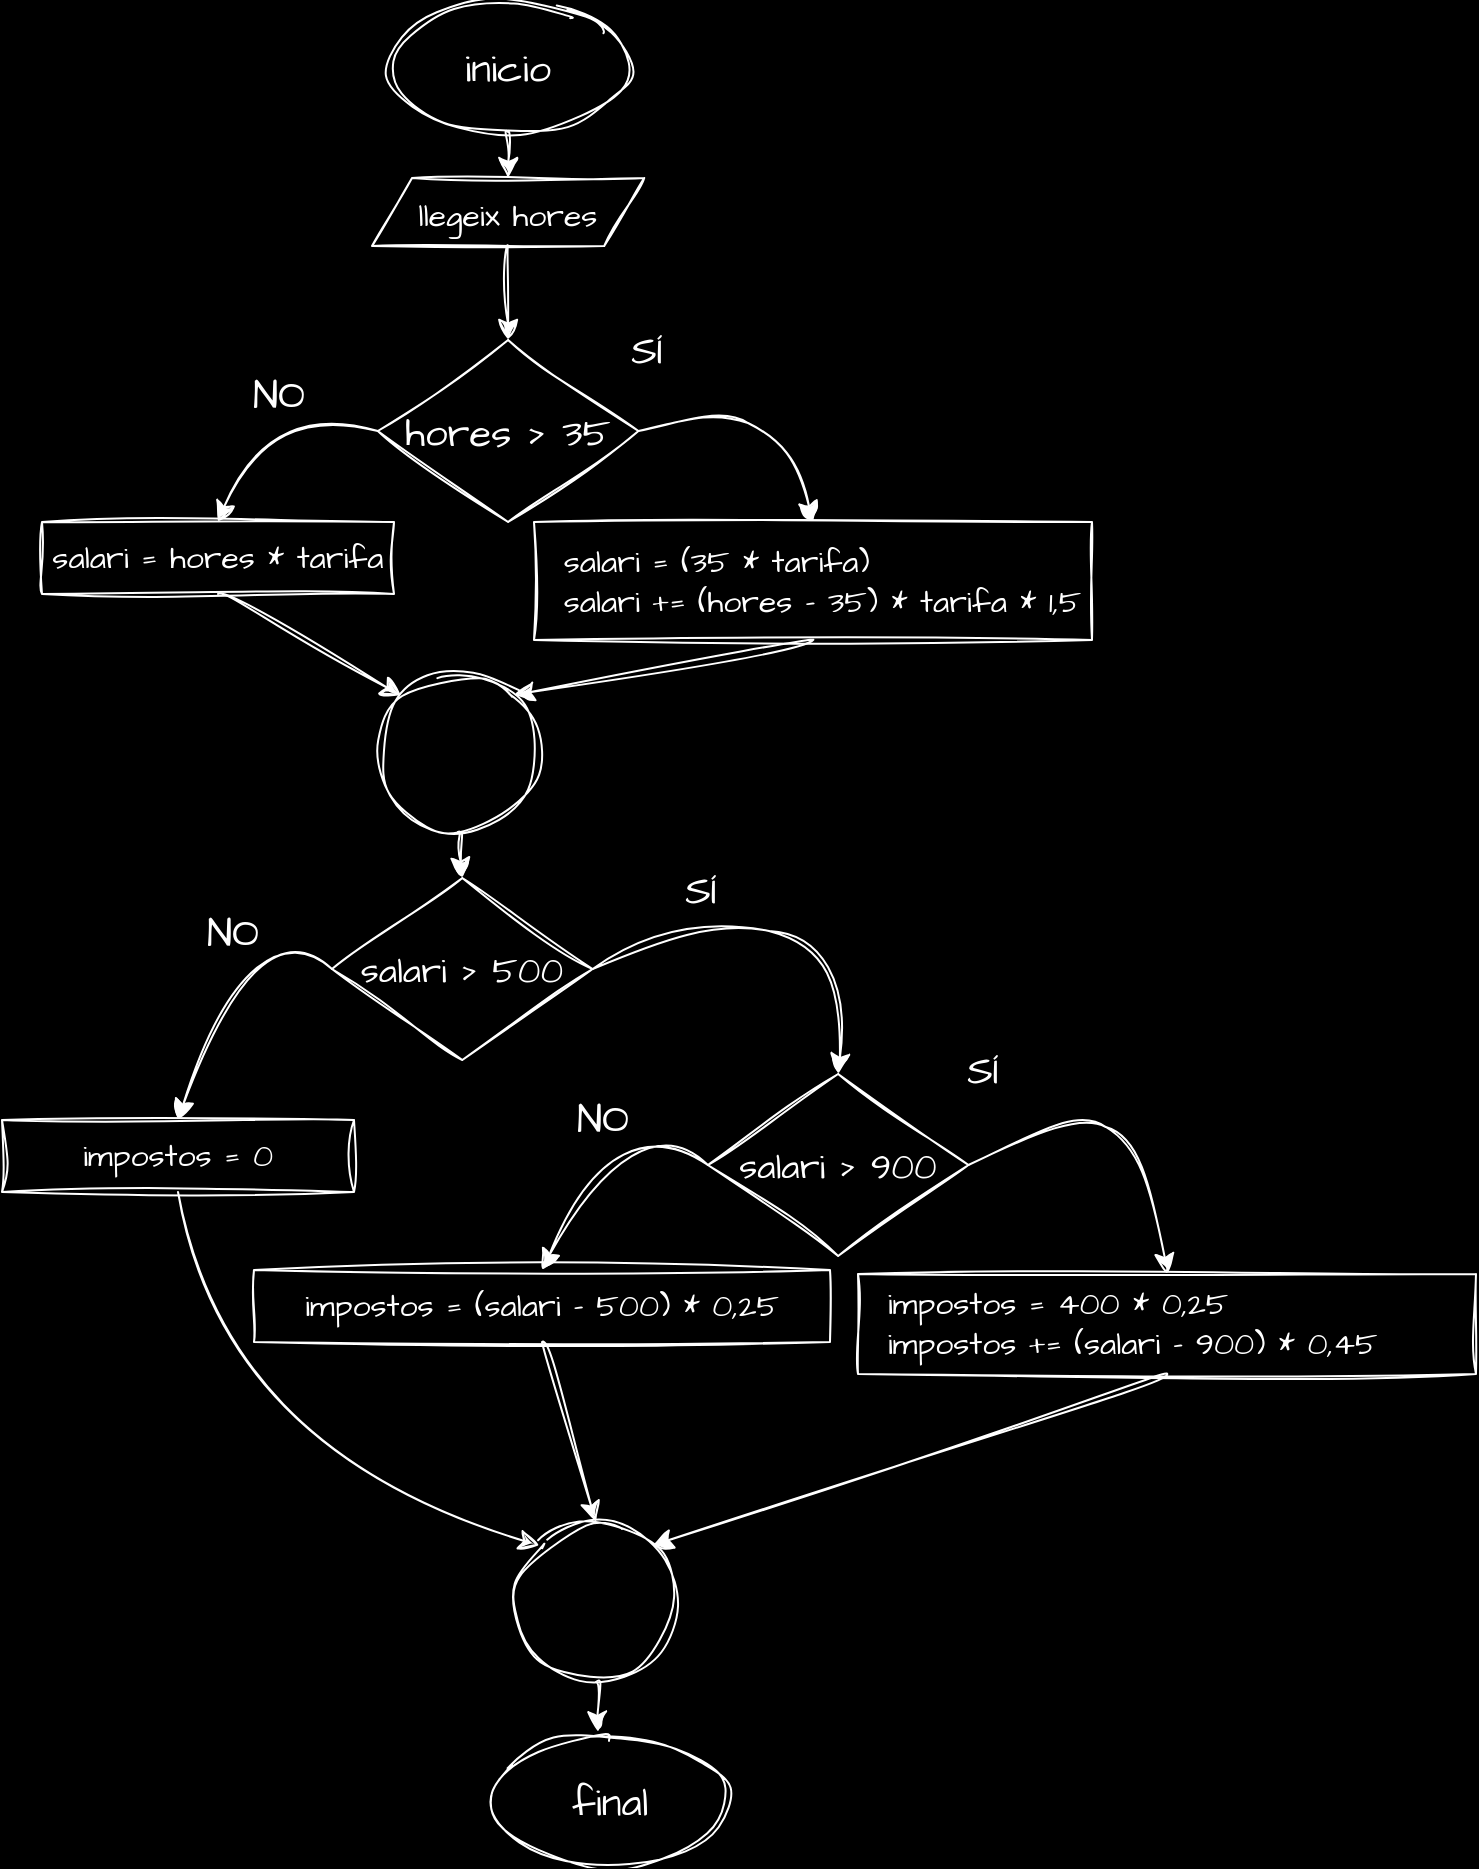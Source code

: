 <mxfile version="22.0.4" type="device" pages="6">
  <diagram id="7LqVrRu8k1YllXYqIpZa" name="Página-2">
    <mxGraphModel dx="712" dy="1961" grid="0" gridSize="10" guides="1" tooltips="1" connect="1" arrows="1" fold="1" page="1" pageScale="1" pageWidth="827" pageHeight="1169" background="#000000" math="0" shadow="0">
      <root>
        <mxCell id="0" />
        <mxCell id="1" parent="0" />
        <mxCell id="g17zoziRm3T659yx4nM_-1" value="&lt;font&gt;inicio&lt;/font&gt;" style="ellipse;whiteSpace=wrap;html=1;hachureGap=4;fontFamily=Architects Daughter;fontSource=https%3A%2F%2Ffonts.googleapis.com%2Fcss%3Ffamily%3DArchitects%2BDaughter;fontSize=20;sketch=1;curveFitting=1;jiggle=2;labelBackgroundColor=none;fillColor=#000000;strokeColor=#FFFFFF;fontColor=#FFFFFF;" parent="1" vertex="1">
          <mxGeometry x="258.06" y="-1158" width="120" height="65" as="geometry" />
        </mxCell>
        <mxCell id="g17zoziRm3T659yx4nM_-14" value="" style="endArrow=classic;html=1;rounded=0;sketch=1;hachureGap=4;jiggle=2;curveFitting=1;fontFamily=Architects Daughter;fontSource=https%3A%2F%2Ffonts.googleapis.com%2Fcss%3Ffamily%3DArchitects%2BDaughter;fontSize=16;startSize=8;endSize=8;curved=1;strokeColor=#FFFFFF;exitX=0.5;exitY=1;exitDx=0;exitDy=0;entryX=0.5;entryY=0;entryDx=0;entryDy=0;" parent="1" source="g17zoziRm3T659yx4nM_-1" target="tfmX0PYWF-sInlmcPP9u-5" edge="1">
          <mxGeometry width="50" height="50" relative="1" as="geometry">
            <mxPoint x="411.18" y="-999" as="sourcePoint" />
            <mxPoint x="461.18" y="-1049" as="targetPoint" />
          </mxGeometry>
        </mxCell>
        <mxCell id="tfmX0PYWF-sInlmcPP9u-5" value="&lt;span style=&quot;font-size: 16px;&quot;&gt;llegeix hores&lt;/span&gt;" style="shape=parallelogram;perimeter=parallelogramPerimeter;whiteSpace=wrap;html=1;fixedSize=1;sketch=1;hachureGap=4;jiggle=2;curveFitting=1;fontFamily=Architects Daughter;fontSource=https%3A%2F%2Ffonts.googleapis.com%2Fcss%3Ffamily%3DArchitects%2BDaughter;fontSize=20;fillColor=#000000;strokeColor=#FFFFFF;labelBackgroundColor=none;fontColor=#FFFFFF;" parent="1" vertex="1">
          <mxGeometry x="250" y="-1070" width="136.12" height="34" as="geometry" />
        </mxCell>
        <mxCell id="tfmX0PYWF-sInlmcPP9u-6" value="" style="endArrow=classic;html=1;rounded=0;sketch=1;hachureGap=4;jiggle=2;curveFitting=1;fontFamily=Architects Daughter;fontSource=https%3A%2F%2Ffonts.googleapis.com%2Fcss%3Ffamily%3DArchitects%2BDaughter;fontSize=16;startSize=8;endSize=8;curved=1;strokeColor=#FFFFFF;exitX=0.5;exitY=1;exitDx=0;exitDy=0;entryX=0.5;entryY=0;entryDx=0;entryDy=0;" parent="1" source="tfmX0PYWF-sInlmcPP9u-5" target="l5uaEOd3RAo6FyjoaCcj-1" edge="1">
          <mxGeometry width="50" height="50" relative="1" as="geometry">
            <mxPoint x="990.18" y="-862" as="sourcePoint" />
            <mxPoint x="575.43" y="-937" as="targetPoint" />
          </mxGeometry>
        </mxCell>
        <mxCell id="tfmX0PYWF-sInlmcPP9u-11" value="&lt;font&gt;final&lt;/font&gt;" style="ellipse;whiteSpace=wrap;html=1;hachureGap=4;fontFamily=Architects Daughter;fontSource=https%3A%2F%2Ffonts.googleapis.com%2Fcss%3Ffamily%3DArchitects%2BDaughter;fontSize=20;sketch=1;curveFitting=1;jiggle=2;labelBackgroundColor=none;fillColor=#000000;strokeColor=#FFFFFF;fontColor=#FFFFFF;" parent="1" vertex="1">
          <mxGeometry x="309" y="-291" width="120" height="65" as="geometry" />
        </mxCell>
        <mxCell id="tfmX0PYWF-sInlmcPP9u-12" value="" style="ellipse;whiteSpace=wrap;html=1;aspect=fixed;sketch=1;hachureGap=4;jiggle=2;curveFitting=1;fontFamily=Architects Daughter;fontSource=https%3A%2F%2Ffonts.googleapis.com%2Fcss%3Ffamily%3DArchitects%2BDaughter;fontSize=20;fillColor=#000000;strokeColor=#FFFFFF;fontColor=#FFFFFF;labelBackgroundColor=none;" parent="1" vertex="1">
          <mxGeometry x="322" y="-398" width="80" height="80" as="geometry" />
        </mxCell>
        <mxCell id="tfmX0PYWF-sInlmcPP9u-13" style="edgeStyle=orthogonalEdgeStyle;rounded=0;sketch=1;hachureGap=4;jiggle=2;curveFitting=1;orthogonalLoop=1;jettySize=auto;html=1;exitX=1;exitY=0.5;exitDx=0;exitDy=0;entryX=0;entryY=0.5;entryDx=0;entryDy=0;fontFamily=Architects Daughter;fontSource=https%3A%2F%2Ffonts.googleapis.com%2Fcss%3Ffamily%3DArchitects%2BDaughter;fontSize=16;" parent="1" edge="1">
          <mxGeometry relative="1" as="geometry">
            <Array as="points">
              <mxPoint x="262" y="-298" />
              <mxPoint x="182" y="-298" />
            </Array>
            <mxPoint x="260.71" y="-299" as="sourcePoint" />
            <mxPoint x="180.71" y="-299" as="targetPoint" />
          </mxGeometry>
        </mxCell>
        <mxCell id="l5uaEOd3RAo6FyjoaCcj-1" value="hores &amp;gt; 35" style="rhombus;whiteSpace=wrap;html=1;sketch=1;hachureGap=4;jiggle=2;curveFitting=1;fontFamily=Architects Daughter;fontSource=https%3A%2F%2Ffonts.googleapis.com%2Fcss%3Ffamily%3DArchitects%2BDaughter;fontSize=20;fillColor=#000000;strokeColor=#FFFFFF;fontColor=#FFFFFF;labelBackgroundColor=none;" parent="1" vertex="1">
          <mxGeometry x="252.91" y="-989" width="130.31" height="91" as="geometry" />
        </mxCell>
        <mxCell id="l5uaEOd3RAo6FyjoaCcj-3" value="" style="endArrow=classic;html=1;rounded=0;sketch=1;hachureGap=4;jiggle=2;curveFitting=1;fontFamily=Architects Daughter;fontSource=https%3A%2F%2Ffonts.googleapis.com%2Fcss%3Ffamily%3DArchitects%2BDaughter;fontSize=16;startSize=8;endSize=8;curved=1;strokeColor=#FFFFFF;exitX=0;exitY=0.5;exitDx=0;exitDy=0;entryX=0.5;entryY=0;entryDx=0;entryDy=0;" parent="1" source="l5uaEOd3RAo6FyjoaCcj-1" target="l5uaEOd3RAo6FyjoaCcj-7" edge="1">
          <mxGeometry width="50" height="50" relative="1" as="geometry">
            <mxPoint x="224" y="-953" as="sourcePoint" />
            <mxPoint x="183" y="-884" as="targetPoint" />
            <Array as="points">
              <mxPoint x="198.87" y="-963" />
            </Array>
          </mxGeometry>
        </mxCell>
        <mxCell id="l5uaEOd3RAo6FyjoaCcj-4" value="&lt;font style=&quot;background-color: rgb(0, 0, 0);&quot; color=&quot;#ffffff&quot;&gt;NO&lt;/font&gt;" style="edgeLabel;html=1;align=center;verticalAlign=middle;resizable=0;points=[];fontSize=20;fontFamily=Architects Daughter;" parent="l5uaEOd3RAo6FyjoaCcj-3" vertex="1" connectable="0">
          <mxGeometry x="-0.566" y="17" relative="1" as="geometry">
            <mxPoint x="-19" y="-25" as="offset" />
          </mxGeometry>
        </mxCell>
        <mxCell id="l5uaEOd3RAo6FyjoaCcj-5" value="" style="endArrow=classic;html=1;rounded=0;sketch=1;hachureGap=4;jiggle=2;curveFitting=1;fontFamily=Architects Daughter;fontSource=https%3A%2F%2Ffonts.googleapis.com%2Fcss%3Ffamily%3DArchitects%2BDaughter;fontSize=16;startSize=8;endSize=8;curved=1;strokeColor=#FFFFFF;exitX=1;exitY=0.5;exitDx=0;exitDy=0;entryX=0.5;entryY=0;entryDx=0;entryDy=0;" parent="1" source="l5uaEOd3RAo6FyjoaCcj-1" target="l5uaEOd3RAo6FyjoaCcj-8" edge="1">
          <mxGeometry width="50" height="50" relative="1" as="geometry">
            <mxPoint x="386.12" y="-943" as="sourcePoint" />
            <mxPoint x="457" y="-882" as="targetPoint" />
            <Array as="points">
              <mxPoint x="416" y="-956" />
              <mxPoint x="460" y="-939" />
            </Array>
          </mxGeometry>
        </mxCell>
        <mxCell id="l5uaEOd3RAo6FyjoaCcj-6" value="&lt;font style=&quot;background-color: rgb(0, 0, 0);&quot; color=&quot;#ffffff&quot;&gt;SÍ&lt;br&gt;&lt;/font&gt;" style="edgeLabel;html=1;align=center;verticalAlign=middle;resizable=0;points=[];fontSize=20;fontFamily=Architects Daughter;" parent="l5uaEOd3RAo6FyjoaCcj-5" vertex="1" connectable="0">
          <mxGeometry x="-0.566" y="17" relative="1" as="geometry">
            <mxPoint x="-16" y="-15" as="offset" />
          </mxGeometry>
        </mxCell>
        <mxCell id="l5uaEOd3RAo6FyjoaCcj-7" value="salari = hores * tarifa" style="rounded=0;whiteSpace=wrap;html=1;sketch=1;hachureGap=4;jiggle=2;curveFitting=1;fontFamily=Architects Daughter;fontSource=https%3A%2F%2Ffonts.googleapis.com%2Fcss%3Ffamily%3DArchitects%2BDaughter;fontSize=16;fillColor=#000000;strokeColor=#FFFFFF;fontColor=#FFFFFF;labelBackgroundColor=none;" parent="1" vertex="1">
          <mxGeometry x="85" y="-898" width="176" height="36" as="geometry" />
        </mxCell>
        <mxCell id="l5uaEOd3RAo6FyjoaCcj-8" value="&amp;nbsp; salari = (35 * tarifa)&lt;br&gt;&amp;nbsp; salari += (hores - 35) * tarifa * 1,5" style="rounded=0;whiteSpace=wrap;html=1;sketch=1;hachureGap=4;jiggle=2;curveFitting=1;fontFamily=Architects Daughter;fontSource=https%3A%2F%2Ffonts.googleapis.com%2Fcss%3Ffamily%3DArchitects%2BDaughter;fontSize=16;fillColor=#000000;strokeColor=#FFFFFF;fontColor=#FFFFFF;labelBackgroundColor=none;align=left;" parent="1" vertex="1">
          <mxGeometry x="331" y="-898" width="279" height="59" as="geometry" />
        </mxCell>
        <mxCell id="l5uaEOd3RAo6FyjoaCcj-10" value="salari &amp;gt; 500" style="rhombus;whiteSpace=wrap;html=1;sketch=1;hachureGap=4;jiggle=2;curveFitting=1;fontFamily=Architects Daughter;fontSource=https%3A%2F%2Ffonts.googleapis.com%2Fcss%3Ffamily%3DArchitects%2BDaughter;fontSize=18;fillColor=#000000;strokeColor=#FFFFFF;fontColor=#FFFFFF;labelBackgroundColor=none;" parent="1" vertex="1">
          <mxGeometry x="230.0" y="-720" width="130.31" height="91" as="geometry" />
        </mxCell>
        <mxCell id="l5uaEOd3RAo6FyjoaCcj-11" value="" style="endArrow=classic;html=1;rounded=0;sketch=1;hachureGap=4;jiggle=2;curveFitting=1;fontFamily=Architects Daughter;fontSource=https%3A%2F%2Ffonts.googleapis.com%2Fcss%3Ffamily%3DArchitects%2BDaughter;fontSize=16;startSize=8;endSize=8;curved=1;strokeColor=#FFFFFF;exitX=0;exitY=0.5;exitDx=0;exitDy=0;entryX=0.5;entryY=0;entryDx=0;entryDy=0;" parent="1" source="l5uaEOd3RAo6FyjoaCcj-10" target="l5uaEOd3RAo6FyjoaCcj-19" edge="1">
          <mxGeometry width="50" height="50" relative="1" as="geometry">
            <mxPoint x="215" y="-699" as="sourcePoint" />
            <mxPoint x="150" y="-613" as="targetPoint" />
            <Array as="points">
              <mxPoint x="189.87" y="-709" />
            </Array>
          </mxGeometry>
        </mxCell>
        <mxCell id="l5uaEOd3RAo6FyjoaCcj-12" value="&lt;font style=&quot;background-color: rgb(0, 0, 0);&quot; color=&quot;#ffffff&quot;&gt;NO&lt;/font&gt;" style="edgeLabel;html=1;align=center;verticalAlign=middle;resizable=0;points=[];fontSize=20;fontFamily=Architects Daughter;" parent="l5uaEOd3RAo6FyjoaCcj-11" vertex="1" connectable="0">
          <mxGeometry x="-0.566" y="17" relative="1" as="geometry">
            <mxPoint x="-11" y="-8" as="offset" />
          </mxGeometry>
        </mxCell>
        <mxCell id="l5uaEOd3RAo6FyjoaCcj-13" value="" style="endArrow=classic;html=1;rounded=0;sketch=1;hachureGap=4;jiggle=2;curveFitting=1;fontFamily=Architects Daughter;fontSource=https%3A%2F%2Ffonts.googleapis.com%2Fcss%3Ffamily%3DArchitects%2BDaughter;fontSize=16;startSize=8;endSize=8;curved=1;strokeColor=#FFFFFF;exitX=1;exitY=0.5;exitDx=0;exitDy=0;entryX=0.5;entryY=0;entryDx=0;entryDy=0;" parent="1" source="l5uaEOd3RAo6FyjoaCcj-10" target="l5uaEOd3RAo6FyjoaCcj-21" edge="1">
          <mxGeometry width="50" height="50" relative="1" as="geometry">
            <mxPoint x="377.12" y="-689" as="sourcePoint" />
            <mxPoint x="479" y="-620" as="targetPoint" />
            <Array as="points">
              <mxPoint x="407" y="-702" />
              <mxPoint x="490" y="-685" />
            </Array>
          </mxGeometry>
        </mxCell>
        <mxCell id="l5uaEOd3RAo6FyjoaCcj-14" value="&lt;font style=&quot;background-color: rgb(0, 0, 0);&quot; color=&quot;#ffffff&quot;&gt;SÍ&lt;br&gt;&lt;/font&gt;" style="edgeLabel;html=1;align=center;verticalAlign=middle;resizable=0;points=[];fontSize=20;fontFamily=Architects Daughter;" parent="l5uaEOd3RAo6FyjoaCcj-13" vertex="1" connectable="0">
          <mxGeometry x="-0.566" y="17" relative="1" as="geometry">
            <mxPoint x="24" y="-3" as="offset" />
          </mxGeometry>
        </mxCell>
        <mxCell id="l5uaEOd3RAo6FyjoaCcj-15" value="" style="endArrow=classic;html=1;rounded=0;sketch=1;hachureGap=4;jiggle=2;curveFitting=1;fontFamily=Architects Daughter;fontSource=https%3A%2F%2Ffonts.googleapis.com%2Fcss%3Ffamily%3DArchitects%2BDaughter;fontSize=20;startSize=8;endSize=8;curved=1;strokeColor=#FFFFFF;exitX=0.5;exitY=1;exitDx=0;exitDy=0;fillColor=#000000;fontColor=#FFFFFF;labelBackgroundColor=none;entryX=0;entryY=0;entryDx=0;entryDy=0;" parent="1" source="l5uaEOd3RAo6FyjoaCcj-7" target="l5uaEOd3RAo6FyjoaCcj-16" edge="1">
          <mxGeometry width="50" height="50" relative="1" as="geometry">
            <mxPoint x="165" y="-813" as="sourcePoint" />
            <mxPoint x="263" y="-798" as="targetPoint" />
          </mxGeometry>
        </mxCell>
        <mxCell id="l5uaEOd3RAo6FyjoaCcj-16" value="" style="ellipse;whiteSpace=wrap;html=1;aspect=fixed;sketch=1;hachureGap=4;jiggle=2;curveFitting=1;fontFamily=Architects Daughter;fontSource=https%3A%2F%2Ffonts.googleapis.com%2Fcss%3Ffamily%3DArchitects%2BDaughter;fontSize=20;fillColor=#000000;strokeColor=#FFFFFF;fontColor=#FFFFFF;labelBackgroundColor=none;" parent="1" vertex="1">
          <mxGeometry x="252.91" y="-823" width="80" height="80" as="geometry" />
        </mxCell>
        <mxCell id="l5uaEOd3RAo6FyjoaCcj-17" value="" style="endArrow=classic;html=1;rounded=0;sketch=1;hachureGap=4;jiggle=2;curveFitting=1;fontFamily=Architects Daughter;fontSource=https%3A%2F%2Ffonts.googleapis.com%2Fcss%3Ffamily%3DArchitects%2BDaughter;fontSize=20;startSize=8;endSize=8;curved=1;strokeColor=#FFFFFF;exitX=0.5;exitY=1;exitDx=0;exitDy=0;entryX=1;entryY=0;entryDx=0;entryDy=0;fillColor=#000000;fontColor=#FFFFFF;labelBackgroundColor=none;" parent="1" source="l5uaEOd3RAo6FyjoaCcj-8" target="l5uaEOd3RAo6FyjoaCcj-16" edge="1">
          <mxGeometry width="50" height="50" relative="1" as="geometry">
            <mxPoint x="436" y="-779" as="sourcePoint" />
            <mxPoint x="540" y="-746" as="targetPoint" />
          </mxGeometry>
        </mxCell>
        <mxCell id="l5uaEOd3RAo6FyjoaCcj-18" value="" style="endArrow=classic;html=1;rounded=0;sketch=1;hachureGap=4;jiggle=2;curveFitting=1;fontFamily=Architects Daughter;fontSource=https%3A%2F%2Ffonts.googleapis.com%2Fcss%3Ffamily%3DArchitects%2BDaughter;fontSize=16;startSize=8;endSize=8;curved=1;strokeColor=#FFFFFF;exitX=0.5;exitY=1;exitDx=0;exitDy=0;entryX=0.5;entryY=0;entryDx=0;entryDy=0;" parent="1" source="l5uaEOd3RAo6FyjoaCcj-16" target="l5uaEOd3RAo6FyjoaCcj-10" edge="1">
          <mxGeometry width="50" height="50" relative="1" as="geometry">
            <mxPoint x="179" y="-811" as="sourcePoint" />
            <mxPoint x="283" y="-778" as="targetPoint" />
          </mxGeometry>
        </mxCell>
        <mxCell id="l5uaEOd3RAo6FyjoaCcj-19" value="impostos = 0" style="rounded=0;whiteSpace=wrap;html=1;sketch=1;hachureGap=4;jiggle=2;curveFitting=1;fontFamily=Architects Daughter;fontSource=https%3A%2F%2Ffonts.googleapis.com%2Fcss%3Ffamily%3DArchitects%2BDaughter;fontSize=16;fillColor=#000000;strokeColor=#FFFFFF;fontColor=#FFFFFF;labelBackgroundColor=none;" parent="1" vertex="1">
          <mxGeometry x="65" y="-599" width="176" height="36" as="geometry" />
        </mxCell>
        <mxCell id="l5uaEOd3RAo6FyjoaCcj-21" value="salari &amp;gt; 900" style="rhombus;whiteSpace=wrap;html=1;sketch=1;hachureGap=4;jiggle=2;curveFitting=1;fontFamily=Architects Daughter;fontSource=https%3A%2F%2Ffonts.googleapis.com%2Fcss%3Ffamily%3DArchitects%2BDaughter;fontSize=18;fillColor=#000000;strokeColor=#FFFFFF;fontColor=#FFFFFF;labelBackgroundColor=none;" parent="1" vertex="1">
          <mxGeometry x="417.91" y="-622" width="130.31" height="91" as="geometry" />
        </mxCell>
        <mxCell id="l5uaEOd3RAo6FyjoaCcj-22" value="" style="endArrow=classic;html=1;rounded=0;sketch=1;hachureGap=4;jiggle=2;curveFitting=1;fontFamily=Architects Daughter;fontSource=https%3A%2F%2Ffonts.googleapis.com%2Fcss%3Ffamily%3DArchitects%2BDaughter;fontSize=16;startSize=8;endSize=8;curved=1;strokeColor=#FFFFFF;exitX=0;exitY=0.5;exitDx=0;exitDy=0;entryX=0.5;entryY=0;entryDx=0;entryDy=0;" parent="1" source="l5uaEOd3RAo6FyjoaCcj-21" target="l5uaEOd3RAo6FyjoaCcj-26" edge="1">
          <mxGeometry width="50" height="50" relative="1" as="geometry">
            <mxPoint x="402.91" y="-601" as="sourcePoint" />
            <mxPoint x="337.91" y="-515" as="targetPoint" />
            <Array as="points">
              <mxPoint x="377.78" y="-611" />
            </Array>
          </mxGeometry>
        </mxCell>
        <mxCell id="l5uaEOd3RAo6FyjoaCcj-23" value="&lt;font style=&quot;background-color: rgb(0, 0, 0);&quot; color=&quot;#ffffff&quot;&gt;NO&lt;/font&gt;" style="edgeLabel;html=1;align=center;verticalAlign=middle;resizable=0;points=[];fontSize=20;fontFamily=Architects Daughter;" parent="l5uaEOd3RAo6FyjoaCcj-22" vertex="1" connectable="0">
          <mxGeometry x="-0.566" y="17" relative="1" as="geometry">
            <mxPoint x="-17" y="-15" as="offset" />
          </mxGeometry>
        </mxCell>
        <mxCell id="l5uaEOd3RAo6FyjoaCcj-24" value="" style="endArrow=classic;html=1;rounded=0;sketch=1;hachureGap=4;jiggle=2;curveFitting=1;fontFamily=Architects Daughter;fontSource=https%3A%2F%2Ffonts.googleapis.com%2Fcss%3Ffamily%3DArchitects%2BDaughter;fontSize=16;startSize=8;endSize=8;curved=1;strokeColor=#FFFFFF;exitX=1;exitY=0.5;exitDx=0;exitDy=0;entryX=0.5;entryY=0;entryDx=0;entryDy=0;" parent="1" source="l5uaEOd3RAo6FyjoaCcj-21" target="l5uaEOd3RAo6FyjoaCcj-27" edge="1">
          <mxGeometry width="50" height="50" relative="1" as="geometry">
            <mxPoint x="565.03" y="-591" as="sourcePoint" />
            <mxPoint x="690.91" y="-522" as="targetPoint" />
            <Array as="points">
              <mxPoint x="594.91" y="-604" />
              <mxPoint x="638.91" y="-587" />
            </Array>
          </mxGeometry>
        </mxCell>
        <mxCell id="l5uaEOd3RAo6FyjoaCcj-25" value="&lt;font style=&quot;background-color: rgb(0, 0, 0);&quot; color=&quot;#ffffff&quot;&gt;SÍ&lt;br&gt;&lt;/font&gt;" style="edgeLabel;html=1;align=center;verticalAlign=middle;resizable=0;points=[];fontSize=20;fontFamily=Architects Daughter;" parent="l5uaEOd3RAo6FyjoaCcj-24" vertex="1" connectable="0">
          <mxGeometry x="-0.566" y="17" relative="1" as="geometry">
            <mxPoint x="-16" y="-15" as="offset" />
          </mxGeometry>
        </mxCell>
        <mxCell id="l5uaEOd3RAo6FyjoaCcj-26" value="impostos = (salari - 500) * 0,25" style="rounded=0;whiteSpace=wrap;html=1;sketch=1;hachureGap=4;jiggle=2;curveFitting=1;fontFamily=Architects Daughter;fontSource=https%3A%2F%2Ffonts.googleapis.com%2Fcss%3Ffamily%3DArchitects%2BDaughter;fontSize=16;fillColor=#000000;strokeColor=#FFFFFF;fontColor=#FFFFFF;labelBackgroundColor=none;" parent="1" vertex="1">
          <mxGeometry x="191" y="-524" width="288" height="36" as="geometry" />
        </mxCell>
        <mxCell id="l5uaEOd3RAo6FyjoaCcj-27" value="&amp;nbsp; impostos = 400 * 0,25&lt;br&gt;&lt;div style=&quot;&quot;&gt;&lt;span style=&quot;background-color: initial;&quot;&gt;&amp;nbsp; impostos += (salari - 900) * 0,45&lt;/span&gt;&lt;/div&gt;" style="rounded=0;whiteSpace=wrap;html=1;sketch=1;hachureGap=4;jiggle=2;curveFitting=1;fontFamily=Architects Daughter;fontSource=https%3A%2F%2Ffonts.googleapis.com%2Fcss%3Ffamily%3DArchitects%2BDaughter;fontSize=16;fillColor=#000000;strokeColor=#FFFFFF;fontColor=#FFFFFF;labelBackgroundColor=none;align=left;" parent="1" vertex="1">
          <mxGeometry x="493" y="-522" width="309" height="50" as="geometry" />
        </mxCell>
        <mxCell id="l5uaEOd3RAo6FyjoaCcj-28" value="" style="endArrow=classic;html=1;rounded=0;sketch=1;hachureGap=4;jiggle=2;curveFitting=1;fontFamily=Architects Daughter;fontSource=https%3A%2F%2Ffonts.googleapis.com%2Fcss%3Ffamily%3DArchitects%2BDaughter;fontSize=20;startSize=8;endSize=8;curved=1;strokeColor=#FFFFFF;exitX=0.5;exitY=1;exitDx=0;exitDy=0;fillColor=#000000;fontColor=#FFFFFF;labelBackgroundColor=none;entryX=0;entryY=0;entryDx=0;entryDy=0;" parent="1" source="l5uaEOd3RAo6FyjoaCcj-19" target="tfmX0PYWF-sInlmcPP9u-12" edge="1">
          <mxGeometry width="50" height="50" relative="1" as="geometry">
            <mxPoint x="116" y="-520" as="sourcePoint" />
            <mxPoint x="362" y="-314" as="targetPoint" />
            <Array as="points">
              <mxPoint x="170" y="-434" />
            </Array>
          </mxGeometry>
        </mxCell>
        <mxCell id="l5uaEOd3RAo6FyjoaCcj-29" value="" style="endArrow=classic;html=1;rounded=0;sketch=1;hachureGap=4;jiggle=2;curveFitting=1;fontFamily=Architects Daughter;fontSource=https%3A%2F%2Ffonts.googleapis.com%2Fcss%3Ffamily%3DArchitects%2BDaughter;fontSize=20;startSize=8;endSize=8;curved=1;strokeColor=#FFFFFF;exitX=0.5;exitY=1;exitDx=0;exitDy=0;fillColor=#000000;fontColor=#FFFFFF;labelBackgroundColor=none;entryX=0.5;entryY=0;entryDx=0;entryDy=0;" parent="1" source="l5uaEOd3RAo6FyjoaCcj-26" target="tfmX0PYWF-sInlmcPP9u-12" edge="1">
          <mxGeometry width="50" height="50" relative="1" as="geometry">
            <mxPoint x="310" y="-465" as="sourcePoint" />
            <mxPoint x="402" y="-414" as="targetPoint" />
          </mxGeometry>
        </mxCell>
        <mxCell id="l5uaEOd3RAo6FyjoaCcj-30" value="" style="endArrow=classic;html=1;rounded=0;sketch=1;hachureGap=4;jiggle=2;curveFitting=1;fontFamily=Architects Daughter;fontSource=https%3A%2F%2Ffonts.googleapis.com%2Fcss%3Ffamily%3DArchitects%2BDaughter;fontSize=20;startSize=8;endSize=8;curved=1;strokeColor=#FFFFFF;exitX=0.5;exitY=1;exitDx=0;exitDy=0;fillColor=#000000;fontColor=#FFFFFF;labelBackgroundColor=none;entryX=1;entryY=0;entryDx=0;entryDy=0;" parent="1" source="l5uaEOd3RAo6FyjoaCcj-27" target="tfmX0PYWF-sInlmcPP9u-12" edge="1">
          <mxGeometry width="50" height="50" relative="1" as="geometry">
            <mxPoint x="619" y="-460" as="sourcePoint" />
            <mxPoint x="646" y="-370" as="targetPoint" />
          </mxGeometry>
        </mxCell>
        <mxCell id="l5uaEOd3RAo6FyjoaCcj-31" value="" style="endArrow=classic;html=1;rounded=0;sketch=1;hachureGap=4;jiggle=2;curveFitting=1;fontFamily=Architects Daughter;fontSource=https%3A%2F%2Ffonts.googleapis.com%2Fcss%3Ffamily%3DArchitects%2BDaughter;fontSize=20;startSize=8;endSize=8;curved=1;strokeColor=#FFFFFF;exitX=0.5;exitY=1;exitDx=0;exitDy=0;fillColor=#000000;fontColor=#FFFFFF;labelBackgroundColor=none;entryX=0.45;entryY=-0.031;entryDx=0;entryDy=0;entryPerimeter=0;" parent="1" source="tfmX0PYWF-sInlmcPP9u-12" target="tfmX0PYWF-sInlmcPP9u-11" edge="1">
          <mxGeometry width="50" height="50" relative="1" as="geometry">
            <mxPoint x="356.22" y="-252" as="sourcePoint" />
            <mxPoint x="383.22" y="-162" as="targetPoint" />
          </mxGeometry>
        </mxCell>
      </root>
    </mxGraphModel>
  </diagram>
  <diagram name="Copia de Página-2" id="qBBAgdQUkmTxiL7uWnKM">
    <mxGraphModel dx="712" dy="1961" grid="0" gridSize="10" guides="1" tooltips="1" connect="1" arrows="1" fold="1" page="1" pageScale="1" pageWidth="827" pageHeight="1169" background="#000000" math="0" shadow="0">
      <root>
        <mxCell id="5vSiVTcYwVYapyBen54B-0" />
        <mxCell id="5vSiVTcYwVYapyBen54B-1" parent="5vSiVTcYwVYapyBen54B-0" />
        <mxCell id="5vSiVTcYwVYapyBen54B-2" value="&lt;font&gt;inicio&lt;/font&gt;" style="ellipse;whiteSpace=wrap;html=1;hachureGap=4;fontFamily=Architects Daughter;fontSource=https%3A%2F%2Ffonts.googleapis.com%2Fcss%3Ffamily%3DArchitects%2BDaughter;fontSize=20;sketch=1;curveFitting=1;jiggle=2;labelBackgroundColor=none;fillColor=#000000;strokeColor=#FFFFFF;fontColor=#FFFFFF;" parent="5vSiVTcYwVYapyBen54B-1" vertex="1">
          <mxGeometry x="348" y="-927" width="120" height="65" as="geometry" />
        </mxCell>
        <mxCell id="5vSiVTcYwVYapyBen54B-3" value="llegeix a, b i c" style="shape=parallelogram;perimeter=parallelogramPerimeter;whiteSpace=wrap;html=1;fixedSize=1;sketch=1;hachureGap=4;jiggle=2;curveFitting=1;fontFamily=Architects Daughter;fontSource=https%3A%2F%2Ffonts.googleapis.com%2Fcss%3Ffamily%3DArchitects%2BDaughter;fontSize=20;fillColor=#000000;strokeColor=#FFFFFF;labelBackgroundColor=none;fontColor=#FFFFFF;" parent="5vSiVTcYwVYapyBen54B-1" vertex="1">
          <mxGeometry x="334" y="-832" width="148" height="60" as="geometry" />
        </mxCell>
        <mxCell id="5vSiVTcYwVYapyBen54B-4" value="a &amp;gt; b" style="rhombus;whiteSpace=wrap;html=1;sketch=1;hachureGap=4;jiggle=2;curveFitting=1;fontFamily=Architects Daughter;fontSource=https%3A%2F%2Ffonts.googleapis.com%2Fcss%3Ffamily%3DArchitects%2BDaughter;fontSize=20;fillColor=#000000;strokeColor=#FFFFFF;fontColor=#FFFFFF;labelBackgroundColor=none;" parent="5vSiVTcYwVYapyBen54B-1" vertex="1">
          <mxGeometry x="368" y="-736" width="80" height="80" as="geometry" />
        </mxCell>
        <mxCell id="5vSiVTcYwVYapyBen54B-5" value="b &amp;gt; c" style="rhombus;whiteSpace=wrap;html=1;sketch=1;hachureGap=4;jiggle=2;curveFitting=1;fontFamily=Architects Daughter;fontSource=https%3A%2F%2Ffonts.googleapis.com%2Fcss%3Ffamily%3DArchitects%2BDaughter;fontSize=20;fillColor=#000000;strokeColor=#FFFFFF;fontColor=#FFFFFF;labelBackgroundColor=none;" parent="5vSiVTcYwVYapyBen54B-1" vertex="1">
          <mxGeometry x="592" y="-636" width="80" height="80" as="geometry" />
        </mxCell>
        <mxCell id="5vSiVTcYwVYapyBen54B-6" value="" style="ellipse;whiteSpace=wrap;html=1;aspect=fixed;sketch=1;hachureGap=4;jiggle=2;curveFitting=1;fontFamily=Architects Daughter;fontSource=https%3A%2F%2Ffonts.googleapis.com%2Fcss%3Ffamily%3DArchitects%2BDaughter;fontSize=20;fillColor=#000000;strokeColor=#FFFFFF;fontColor=#FFFFFF;labelBackgroundColor=none;" parent="5vSiVTcYwVYapyBen54B-1" vertex="1">
          <mxGeometry x="373" y="-241" width="80" height="80" as="geometry" />
        </mxCell>
        <mxCell id="5vSiVTcYwVYapyBen54B-7" value="&lt;font&gt;final&lt;/font&gt;" style="ellipse;whiteSpace=wrap;html=1;hachureGap=4;fontFamily=Architects Daughter;fontSource=https%3A%2F%2Ffonts.googleapis.com%2Fcss%3Ffamily%3DArchitects%2BDaughter;fontSize=20;sketch=1;curveFitting=1;jiggle=2;labelBackgroundColor=none;fillColor=#000000;strokeColor=#FFFFFF;fontColor=#FFFFFF;" parent="5vSiVTcYwVYapyBen54B-1" vertex="1">
          <mxGeometry x="348" y="-96" width="120" height="65" as="geometry" />
        </mxCell>
        <mxCell id="5vSiVTcYwVYapyBen54B-10" value="" style="endArrow=classic;html=1;rounded=0;sketch=1;hachureGap=4;jiggle=2;curveFitting=1;fontFamily=Architects Daughter;fontSource=https%3A%2F%2Ffonts.googleapis.com%2Fcss%3Ffamily%3DArchitects%2BDaughter;fontSize=16;startSize=8;endSize=8;curved=1;strokeColor=#FFFFFF;exitX=0.5;exitY=1;exitDx=0;exitDy=0;entryX=0.5;entryY=0;entryDx=0;entryDy=0;" parent="5vSiVTcYwVYapyBen54B-1" source="5vSiVTcYwVYapyBen54B-2" target="5vSiVTcYwVYapyBen54B-3" edge="1">
          <mxGeometry width="50" height="50" relative="1" as="geometry">
            <mxPoint x="553" y="-816" as="sourcePoint" />
            <mxPoint x="603" y="-866" as="targetPoint" />
          </mxGeometry>
        </mxCell>
        <mxCell id="5vSiVTcYwVYapyBen54B-11" value="" style="endArrow=classic;html=1;rounded=0;sketch=1;hachureGap=4;jiggle=2;curveFitting=1;fontFamily=Architects Daughter;fontSource=https%3A%2F%2Ffonts.googleapis.com%2Fcss%3Ffamily%3DArchitects%2BDaughter;fontSize=16;startSize=8;endSize=8;curved=1;strokeColor=#FFFFFF;exitX=0.5;exitY=1;exitDx=0;exitDy=0;" parent="5vSiVTcYwVYapyBen54B-1" source="5vSiVTcYwVYapyBen54B-3" target="5vSiVTcYwVYapyBen54B-4" edge="1">
          <mxGeometry width="50" height="50" relative="1" as="geometry">
            <mxPoint x="655" y="-818" as="sourcePoint" />
            <mxPoint x="544" y="-745" as="targetPoint" />
          </mxGeometry>
        </mxCell>
        <mxCell id="5vSiVTcYwVYapyBen54B-12" value="" style="endArrow=classic;html=1;rounded=0;sketch=1;hachureGap=4;jiggle=2;curveFitting=1;fontFamily=Architects Daughter;fontSource=https%3A%2F%2Ffonts.googleapis.com%2Fcss%3Ffamily%3DArchitects%2BDaughter;fontSize=16;startSize=8;endSize=8;curved=1;strokeColor=#FFFFFF;exitX=0;exitY=0.5;exitDx=0;exitDy=0;entryX=0.5;entryY=0;entryDx=0;entryDy=0;" parent="5vSiVTcYwVYapyBen54B-1" source="5vSiVTcYwVYapyBen54B-4" target="xnowEY52tvPTB-NnV3WW-2" edge="1">
          <mxGeometry width="50" height="50" relative="1" as="geometry">
            <mxPoint x="675" y="-798" as="sourcePoint" />
            <mxPoint x="246" y="-588" as="targetPoint" />
            <Array as="points">
              <mxPoint x="217" y="-719" />
            </Array>
          </mxGeometry>
        </mxCell>
        <mxCell id="5vSiVTcYwVYapyBen54B-13" value="SÍ" style="edgeLabel;html=1;align=center;verticalAlign=middle;resizable=0;points=[];fontSize=20;fontFamily=Architects Daughter;fontColor=#FFFFFF;labelBackgroundColor=#000000;" parent="5vSiVTcYwVYapyBen54B-12" vertex="1" connectable="0">
          <mxGeometry x="-0.291" y="16" relative="1" as="geometry">
            <mxPoint x="17" y="-31" as="offset" />
          </mxGeometry>
        </mxCell>
        <mxCell id="5vSiVTcYwVYapyBen54B-14" value="" style="endArrow=classic;html=1;rounded=0;sketch=1;hachureGap=4;jiggle=2;curveFitting=1;fontFamily=Architects Daughter;fontSource=https%3A%2F%2Ffonts.googleapis.com%2Fcss%3Ffamily%3DArchitects%2BDaughter;fontSize=16;startSize=8;endSize=8;curved=1;strokeColor=#FFFFFF;exitX=1;exitY=0.5;exitDx=0;exitDy=0;entryX=0.5;entryY=0;entryDx=0;entryDy=0;" parent="5vSiVTcYwVYapyBen54B-1" source="5vSiVTcYwVYapyBen54B-4" target="5vSiVTcYwVYapyBen54B-5" edge="1">
          <mxGeometry width="50" height="50" relative="1" as="geometry">
            <mxPoint x="666" y="-725.5" as="sourcePoint" />
            <mxPoint x="552" y="-658" as="targetPoint" />
            <Array as="points">
              <mxPoint x="520" y="-722" />
              <mxPoint x="627" y="-696" />
            </Array>
          </mxGeometry>
        </mxCell>
        <mxCell id="5vSiVTcYwVYapyBen54B-15" value="NO" style="edgeLabel;html=1;align=center;verticalAlign=middle;resizable=0;points=[];fontSize=20;fontFamily=Architects Daughter;fontColor=#FFFFFF;labelBackgroundColor=#000000;" parent="5vSiVTcYwVYapyBen54B-14" vertex="1" connectable="0">
          <mxGeometry x="-0.291" y="16" relative="1" as="geometry">
            <mxPoint x="32" y="11" as="offset" />
          </mxGeometry>
        </mxCell>
        <mxCell id="5vSiVTcYwVYapyBen54B-18" value="" style="endArrow=classic;html=1;rounded=0;sketch=1;hachureGap=4;jiggle=2;curveFitting=1;fontFamily=Architects Daughter;fontSource=https%3A%2F%2Ffonts.googleapis.com%2Fcss%3Ffamily%3DArchitects%2BDaughter;fontSize=16;startSize=8;endSize=8;curved=1;strokeColor=#FFFFFF;exitX=1;exitY=0.5;exitDx=0;exitDy=0;entryX=0.5;entryY=0;entryDx=0;entryDy=0;" parent="5vSiVTcYwVYapyBen54B-1" source="5vSiVTcYwVYapyBen54B-5" target="xnowEY52tvPTB-NnV3WW-19" edge="1">
          <mxGeometry width="50" height="50" relative="1" as="geometry">
            <mxPoint x="677.55" y="-589" as="sourcePoint" />
            <mxPoint x="752.534" y="-529.02" as="targetPoint" />
            <Array as="points">
              <mxPoint x="733.55" y="-599" />
              <mxPoint x="740" y="-569" />
            </Array>
          </mxGeometry>
        </mxCell>
        <mxCell id="5vSiVTcYwVYapyBen54B-19" value="SÍ" style="edgeLabel;html=1;align=center;verticalAlign=middle;resizable=0;points=[];fontSize=20;fontFamily=Architects Daughter;fontColor=#FFFFFF;labelBackgroundColor=#000000;" parent="5vSiVTcYwVYapyBen54B-18" vertex="1" connectable="0">
          <mxGeometry x="-0.291" y="16" relative="1" as="geometry">
            <mxPoint x="21" y="4" as="offset" />
          </mxGeometry>
        </mxCell>
        <mxCell id="5vSiVTcYwVYapyBen54B-20" value="" style="endArrow=classic;html=1;rounded=0;sketch=1;hachureGap=4;jiggle=2;curveFitting=1;fontFamily=Architects Daughter;fontSource=https%3A%2F%2Ffonts.googleapis.com%2Fcss%3Ffamily%3DArchitects%2BDaughter;fontSize=16;startSize=8;endSize=8;curved=1;strokeColor=#FFFFFF;exitX=0.5;exitY=1;exitDx=0;exitDy=0;entryX=0;entryY=0.363;entryDx=0;entryDy=0;entryPerimeter=0;" parent="5vSiVTcYwVYapyBen54B-1" source="5vSiVTcYwVYapyBen54B-22" target="5vSiVTcYwVYapyBen54B-6" edge="1">
          <mxGeometry width="50" height="50" relative="1" as="geometry">
            <mxPoint x="217" y="-456" as="sourcePoint" />
            <mxPoint x="234" y="-367" as="targetPoint" />
          </mxGeometry>
        </mxCell>
        <mxCell id="5vSiVTcYwVYapyBen54B-22" value="escriu a" style="shape=parallelogram;perimeter=parallelogramPerimeter;whiteSpace=wrap;html=1;fixedSize=1;sketch=1;hachureGap=4;jiggle=2;curveFitting=1;fontFamily=Architects Daughter;fontSource=https%3A%2F%2Ffonts.googleapis.com%2Fcss%3Ffamily%3DArchitects%2BDaughter;fontSize=20;fillColor=#000000;strokeColor=#FFFFFF;fontColor=#FFFFFF;labelBackgroundColor=none;align=center;" parent="5vSiVTcYwVYapyBen54B-1" vertex="1">
          <mxGeometry x="136" y="-352" width="208" height="60" as="geometry" />
        </mxCell>
        <mxCell id="5vSiVTcYwVYapyBen54B-25" value="" style="endArrow=classic;html=1;rounded=0;sketch=1;hachureGap=4;jiggle=2;curveFitting=1;fontFamily=Architects Daughter;fontSource=https%3A%2F%2Ffonts.googleapis.com%2Fcss%3Ffamily%3DArchitects%2BDaughter;fontSize=16;startSize=8;endSize=8;curved=1;strokeColor=#FFFFFF;exitX=0.5;exitY=1;exitDx=0;exitDy=0;" parent="5vSiVTcYwVYapyBen54B-1" source="5vSiVTcYwVYapyBen54B-6" target="5vSiVTcYwVYapyBen54B-7" edge="1">
          <mxGeometry width="50" height="50" relative="1" as="geometry">
            <mxPoint x="542" y="-336" as="sourcePoint" />
            <mxPoint x="536" y="-209" as="targetPoint" />
          </mxGeometry>
        </mxCell>
        <mxCell id="xnowEY52tvPTB-NnV3WW-2" value="a &amp;gt; c" style="rhombus;whiteSpace=wrap;html=1;sketch=1;hachureGap=4;jiggle=2;curveFitting=1;fontFamily=Architects Daughter;fontSource=https%3A%2F%2Ffonts.googleapis.com%2Fcss%3Ffamily%3DArchitects%2BDaughter;fontSize=20;fillColor=#000000;strokeColor=#FFFFFF;fontColor=#FFFFFF;labelBackgroundColor=none;" parent="5vSiVTcYwVYapyBen54B-1" vertex="1">
          <mxGeometry x="200" y="-625" width="80" height="80" as="geometry" />
        </mxCell>
        <mxCell id="xnowEY52tvPTB-NnV3WW-3" value="" style="endArrow=classic;html=1;rounded=0;sketch=1;hachureGap=4;jiggle=2;curveFitting=1;fontFamily=Architects Daughter;fontSource=https%3A%2F%2Ffonts.googleapis.com%2Fcss%3Ffamily%3DArchitects%2BDaughter;fontSize=16;startSize=8;endSize=8;curved=1;strokeColor=#FFFFFF;exitX=0;exitY=0.5;exitDx=0;exitDy=0;entryX=0.25;entryY=0;entryDx=0;entryDy=0;" parent="5vSiVTcYwVYapyBen54B-1" source="xnowEY52tvPTB-NnV3WW-2" target="5vSiVTcYwVYapyBen54B-22" edge="1">
          <mxGeometry width="50" height="50" relative="1" as="geometry">
            <mxPoint x="329" y="-509" as="sourcePoint" />
            <mxPoint x="201" y="-438" as="targetPoint" />
            <Array as="points">
              <mxPoint x="127" y="-556" />
            </Array>
          </mxGeometry>
        </mxCell>
        <mxCell id="xnowEY52tvPTB-NnV3WW-4" value="SÍ" style="edgeLabel;html=1;align=center;verticalAlign=middle;resizable=0;points=[];fontSize=20;fontFamily=Architects Daughter;fontColor=#FFFFFF;labelBackgroundColor=#000000;" parent="xnowEY52tvPTB-NnV3WW-3" vertex="1" connectable="0">
          <mxGeometry x="-0.291" y="16" relative="1" as="geometry">
            <mxPoint x="-1" y="25" as="offset" />
          </mxGeometry>
        </mxCell>
        <mxCell id="xnowEY52tvPTB-NnV3WW-5" value="" style="endArrow=classic;html=1;rounded=0;sketch=1;hachureGap=4;jiggle=2;curveFitting=1;fontFamily=Architects Daughter;fontSource=https%3A%2F%2Ffonts.googleapis.com%2Fcss%3Ffamily%3DArchitects%2BDaughter;fontSize=16;startSize=8;endSize=8;curved=1;strokeColor=#FFFFFF;exitX=0.5;exitY=1;exitDx=0;exitDy=0;entryX=0.5;entryY=0;entryDx=0;entryDy=0;" parent="5vSiVTcYwVYapyBen54B-1" source="xnowEY52tvPTB-NnV3WW-6" target="5vSiVTcYwVYapyBen54B-6" edge="1">
          <mxGeometry width="50" height="50" relative="1" as="geometry">
            <mxPoint x="373" y="-556" as="sourcePoint" />
            <mxPoint x="474" y="-206" as="targetPoint" />
            <Array as="points">
              <mxPoint x="391" y="-332" />
            </Array>
          </mxGeometry>
        </mxCell>
        <mxCell id="xnowEY52tvPTB-NnV3WW-6" value="escriu c" style="shape=parallelogram;perimeter=parallelogramPerimeter;whiteSpace=wrap;html=1;fixedSize=1;sketch=1;hachureGap=4;jiggle=2;curveFitting=1;fontFamily=Architects Daughter;fontSource=https%3A%2F%2Ffonts.googleapis.com%2Fcss%3Ffamily%3DArchitects%2BDaughter;fontSize=20;fillColor=#000000;strokeColor=#FFFFFF;fontColor=#FFFFFF;labelBackgroundColor=none;align=center;" parent="5vSiVTcYwVYapyBen54B-1" vertex="1">
          <mxGeometry x="309" y="-512" width="208" height="60" as="geometry" />
        </mxCell>
        <mxCell id="xnowEY52tvPTB-NnV3WW-7" value="" style="endArrow=classic;html=1;rounded=0;sketch=1;hachureGap=4;jiggle=2;curveFitting=1;fontFamily=Architects Daughter;fontSource=https%3A%2F%2Ffonts.googleapis.com%2Fcss%3Ffamily%3DArchitects%2BDaughter;fontSize=16;startSize=8;endSize=8;curved=1;strokeColor=#FFFFFF;exitX=1;exitY=0.5;exitDx=0;exitDy=0;entryX=0.5;entryY=0;entryDx=0;entryDy=0;" parent="5vSiVTcYwVYapyBen54B-1" source="xnowEY52tvPTB-NnV3WW-2" target="xnowEY52tvPTB-NnV3WW-6" edge="1">
          <mxGeometry width="50" height="50" relative="1" as="geometry">
            <mxPoint x="284" y="-586" as="sourcePoint" />
            <mxPoint x="383" y="-506" as="targetPoint" />
            <Array as="points">
              <mxPoint x="313" y="-603" />
              <mxPoint x="343" y="-555" />
            </Array>
          </mxGeometry>
        </mxCell>
        <mxCell id="xnowEY52tvPTB-NnV3WW-8" value="NO" style="edgeLabel;html=1;align=center;verticalAlign=middle;resizable=0;points=[];fontSize=20;fontFamily=Architects Daughter;fontColor=#FFFFFF;labelBackgroundColor=#000000;" parent="xnowEY52tvPTB-NnV3WW-7" vertex="1" connectable="0">
          <mxGeometry x="-0.291" y="16" relative="1" as="geometry">
            <mxPoint x="-1" y="-8" as="offset" />
          </mxGeometry>
        </mxCell>
        <mxCell id="xnowEY52tvPTB-NnV3WW-15" value="" style="endArrow=classic;html=1;rounded=0;sketch=1;hachureGap=4;jiggle=2;curveFitting=1;fontFamily=Architects Daughter;fontSource=https%3A%2F%2Ffonts.googleapis.com%2Fcss%3Ffamily%3DArchitects%2BDaughter;fontSize=16;startSize=8;endSize=8;curved=1;strokeColor=#FFFFFF;exitX=0;exitY=0.5;exitDx=0;exitDy=0;entryX=0.5;entryY=0;entryDx=0;entryDy=0;" parent="5vSiVTcYwVYapyBen54B-1" source="5vSiVTcYwVYapyBen54B-5" target="xnowEY52tvPTB-NnV3WW-6" edge="1">
          <mxGeometry width="50" height="50" relative="1" as="geometry">
            <mxPoint x="656" y="-597" as="sourcePoint" />
            <mxPoint x="529" y="-507.0" as="targetPoint" />
            <Array as="points">
              <mxPoint x="472" y="-612" />
            </Array>
          </mxGeometry>
        </mxCell>
        <mxCell id="xnowEY52tvPTB-NnV3WW-16" value="NO" style="edgeLabel;html=1;align=center;verticalAlign=middle;resizable=0;points=[];fontSize=20;fontFamily=Architects Daughter;fontColor=#FFFFFF;labelBackgroundColor=#000000;" parent="xnowEY52tvPTB-NnV3WW-15" vertex="1" connectable="0">
          <mxGeometry x="-0.291" y="16" relative="1" as="geometry">
            <mxPoint x="17" y="-31" as="offset" />
          </mxGeometry>
        </mxCell>
        <mxCell id="xnowEY52tvPTB-NnV3WW-17" value="" style="endArrow=classic;html=1;rounded=0;sketch=1;hachureGap=4;jiggle=2;curveFitting=1;fontFamily=Architects Daughter;fontSource=https%3A%2F%2Ffonts.googleapis.com%2Fcss%3Ffamily%3DArchitects%2BDaughter;fontSize=16;startSize=8;endSize=8;curved=1;strokeColor=#FFFFFF;exitX=0.5;exitY=1;exitDx=0;exitDy=0;entryX=0.749;entryY=0.103;entryDx=0;entryDy=0;entryPerimeter=0;" parent="5vSiVTcYwVYapyBen54B-1" source="xnowEY52tvPTB-NnV3WW-19" target="5vSiVTcYwVYapyBen54B-6" edge="1">
          <mxGeometry width="50" height="50" relative="1" as="geometry">
            <mxPoint x="529" y="-447.0" as="sourcePoint" />
            <mxPoint x="634" y="-271" as="targetPoint" />
            <Array as="points">
              <mxPoint x="442" y="-349" />
            </Array>
          </mxGeometry>
        </mxCell>
        <mxCell id="xnowEY52tvPTB-NnV3WW-19" value="escriu b" style="shape=parallelogram;perimeter=parallelogramPerimeter;whiteSpace=wrap;html=1;fixedSize=1;sketch=1;hachureGap=4;jiggle=2;curveFitting=1;fontFamily=Architects Daughter;fontSource=https%3A%2F%2Ffonts.googleapis.com%2Fcss%3Ffamily%3DArchitects%2BDaughter;fontSize=20;fillColor=#000000;strokeColor=#FFFFFF;fontColor=#FFFFFF;labelBackgroundColor=none;align=center;" parent="5vSiVTcYwVYapyBen54B-1" vertex="1">
          <mxGeometry x="595" y="-512" width="208" height="60" as="geometry" />
        </mxCell>
      </root>
    </mxGraphModel>
  </diagram>
  <diagram name="Copia de Copia de Página-2" id="hsATelr3VzeNG0ic1zXP">
    <mxGraphModel dx="712" dy="1961" grid="0" gridSize="10" guides="1" tooltips="1" connect="1" arrows="1" fold="1" page="1" pageScale="1" pageWidth="827" pageHeight="1169" background="#000000" math="0" shadow="0">
      <root>
        <mxCell id="fdwpSlG6rcXhZjPDcT0v-0" />
        <mxCell id="fdwpSlG6rcXhZjPDcT0v-1" parent="fdwpSlG6rcXhZjPDcT0v-0" />
        <mxCell id="fdwpSlG6rcXhZjPDcT0v-2" value="&lt;font&gt;inicio&lt;/font&gt;" style="ellipse;whiteSpace=wrap;html=1;hachureGap=4;fontFamily=Architects Daughter;fontSource=https%3A%2F%2Ffonts.googleapis.com%2Fcss%3Ffamily%3DArchitects%2BDaughter;fontSize=20;sketch=1;curveFitting=1;jiggle=2;labelBackgroundColor=none;fillColor=#000000;strokeColor=#FFFFFF;fontColor=#FFFFFF;" parent="fdwpSlG6rcXhZjPDcT0v-1" vertex="1">
          <mxGeometry x="362" y="-1029" width="120" height="65" as="geometry" />
        </mxCell>
        <mxCell id="fdwpSlG6rcXhZjPDcT0v-3" value="llegeix preu_brut&lt;br&gt;llegeix preu_net" style="shape=parallelogram;perimeter=parallelogramPerimeter;whiteSpace=wrap;html=1;fixedSize=1;sketch=1;hachureGap=4;jiggle=2;curveFitting=1;fontFamily=Architects Daughter;fontSource=https%3A%2F%2Ffonts.googleapis.com%2Fcss%3Ffamily%3DArchitects%2BDaughter;fontSize=20;fillColor=#000000;strokeColor=#FFFFFF;labelBackgroundColor=none;fontColor=#FFFFFF;" parent="fdwpSlG6rcXhZjPDcT0v-1" vertex="1">
          <mxGeometry x="306.25" y="-932" width="231.5" height="65" as="geometry" />
        </mxCell>
        <mxCell id="fdwpSlG6rcXhZjPDcT0v-7" value="&lt;font&gt;final&lt;/font&gt;" style="ellipse;whiteSpace=wrap;html=1;hachureGap=4;fontFamily=Architects Daughter;fontSource=https%3A%2F%2Ffonts.googleapis.com%2Fcss%3Ffamily%3DArchitects%2BDaughter;fontSize=20;sketch=1;curveFitting=1;jiggle=2;labelBackgroundColor=none;fillColor=#000000;strokeColor=#FFFFFF;fontColor=#FFFFFF;" parent="fdwpSlG6rcXhZjPDcT0v-1" vertex="1">
          <mxGeometry x="360.25" y="-541" width="120" height="65" as="geometry" />
        </mxCell>
        <mxCell id="fdwpSlG6rcXhZjPDcT0v-8" value="" style="endArrow=classic;html=1;rounded=0;sketch=1;hachureGap=4;jiggle=2;curveFitting=1;fontFamily=Architects Daughter;fontSource=https%3A%2F%2Ffonts.googleapis.com%2Fcss%3Ffamily%3DArchitects%2BDaughter;fontSize=16;startSize=8;endSize=8;curved=1;strokeColor=#FFFFFF;exitX=0.5;exitY=1;exitDx=0;exitDy=0;entryX=0.5;entryY=0;entryDx=0;entryDy=0;" parent="fdwpSlG6rcXhZjPDcT0v-1" source="fdwpSlG6rcXhZjPDcT0v-2" target="fdwpSlG6rcXhZjPDcT0v-3" edge="1">
          <mxGeometry width="50" height="50" relative="1" as="geometry">
            <mxPoint x="553" y="-755" as="sourcePoint" />
            <mxPoint x="603" y="-805" as="targetPoint" />
          </mxGeometry>
        </mxCell>
        <mxCell id="fdwpSlG6rcXhZjPDcT0v-9" value="" style="endArrow=classic;html=1;rounded=0;sketch=1;hachureGap=4;jiggle=2;curveFitting=1;fontFamily=Architects Daughter;fontSource=https%3A%2F%2Ffonts.googleapis.com%2Fcss%3Ffamily%3DArchitects%2BDaughter;fontSize=16;startSize=8;endSize=8;curved=1;strokeColor=#FFFFFF;exitX=0.5;exitY=1;exitDx=0;exitDy=0;entryX=0.5;entryY=0;entryDx=0;entryDy=0;" parent="fdwpSlG6rcXhZjPDcT0v-1" source="fdwpSlG6rcXhZjPDcT0v-3" target="Uh8T528MR1E-lw3QkpDQ-0" edge="1">
          <mxGeometry width="50" height="50" relative="1" as="geometry">
            <mxPoint x="655" y="-818" as="sourcePoint" />
            <mxPoint x="410.276" y="-733.724" as="targetPoint" />
          </mxGeometry>
        </mxCell>
        <mxCell id="Uh8T528MR1E-lw3QkpDQ-0" value="descompte = 100 - (preu_net / preu_brut)" style="rounded=0;whiteSpace=wrap;html=1;sketch=1;hachureGap=4;jiggle=2;curveFitting=1;fontFamily=Architects Daughter;fontSource=https%3A%2F%2Ffonts.googleapis.com%2Fcss%3Ffamily%3DArchitects%2BDaughter;fontSize=20;fillColor=#000000;strokeColor=#FFFFFF;fontColor=#FFFFFF;labelBackgroundColor=none;" parent="fdwpSlG6rcXhZjPDcT0v-1" vertex="1">
          <mxGeometry x="203.75" y="-798" width="436.5" height="74" as="geometry" />
        </mxCell>
        <mxCell id="Uh8T528MR1E-lw3QkpDQ-2" value="escriu descompte" style="shape=parallelogram;perimeter=parallelogramPerimeter;whiteSpace=wrap;html=1;fixedSize=1;sketch=1;hachureGap=4;jiggle=2;curveFitting=1;fontFamily=Architects Daughter;fontSource=https%3A%2F%2Ffonts.googleapis.com%2Fcss%3Ffamily%3DArchitects%2BDaughter;fontSize=20;fillColor=#000000;strokeColor=#FFFFFF;labelBackgroundColor=none;fontColor=#FFFFFF;" parent="fdwpSlG6rcXhZjPDcT0v-1" vertex="1">
          <mxGeometry x="306.25" y="-673" width="231.5" height="65" as="geometry" />
        </mxCell>
        <mxCell id="Uh8T528MR1E-lw3QkpDQ-3" value="" style="endArrow=classic;html=1;rounded=0;sketch=1;hachureGap=4;jiggle=2;curveFitting=1;fontFamily=Architects Daughter;fontSource=https%3A%2F%2Ffonts.googleapis.com%2Fcss%3Ffamily%3DArchitects%2BDaughter;fontSize=16;startSize=8;endSize=8;curved=1;strokeColor=#FFFFFF;exitX=0.5;exitY=1;exitDx=0;exitDy=0;entryX=0.5;entryY=0;entryDx=0;entryDy=0;" parent="fdwpSlG6rcXhZjPDcT0v-1" source="Uh8T528MR1E-lw3QkpDQ-2" target="fdwpSlG6rcXhZjPDcT0v-7" edge="1">
          <mxGeometry width="50" height="50" relative="1" as="geometry">
            <mxPoint x="429.25" y="-603" as="sourcePoint" />
            <mxPoint x="429.25" y="-473" as="targetPoint" />
          </mxGeometry>
        </mxCell>
        <mxCell id="Uh8T528MR1E-lw3QkpDQ-4" value="" style="endArrow=classic;html=1;rounded=0;sketch=1;hachureGap=4;jiggle=2;curveFitting=1;fontFamily=Architects Daughter;fontSource=https%3A%2F%2Ffonts.googleapis.com%2Fcss%3Ffamily%3DArchitects%2BDaughter;fontSize=16;startSize=8;endSize=8;curved=1;strokeColor=#FFFFFF;exitX=0.5;exitY=1;exitDx=0;exitDy=0;entryX=0.5;entryY=0;entryDx=0;entryDy=0;" parent="fdwpSlG6rcXhZjPDcT0v-1" source="Uh8T528MR1E-lw3QkpDQ-0" target="Uh8T528MR1E-lw3QkpDQ-2" edge="1">
          <mxGeometry width="50" height="50" relative="1" as="geometry">
            <mxPoint x="433" y="-682" as="sourcePoint" />
            <mxPoint x="433" y="-552" as="targetPoint" />
          </mxGeometry>
        </mxCell>
      </root>
    </mxGraphModel>
  </diagram>
  <diagram name="Copia de Copia de Página-2" id="dVPbUdsnK71qV-pjjOoR">
    <mxGraphModel dx="1017" dy="2300" grid="0" gridSize="10" guides="1" tooltips="1" connect="1" arrows="1" fold="1" page="1" pageScale="1" pageWidth="827" pageHeight="1169" background="#000000" math="0" shadow="0">
      <root>
        <mxCell id="crC-lhOPoan5NIx_3oF_-0" />
        <mxCell id="crC-lhOPoan5NIx_3oF_-1" parent="crC-lhOPoan5NIx_3oF_-0" />
        <mxCell id="crC-lhOPoan5NIx_3oF_-2" value="&lt;font style=&quot;font-size: 16px;&quot;&gt;inicio&lt;/font&gt;" style="ellipse;whiteSpace=wrap;html=1;hachureGap=4;fontFamily=Architects Daughter;fontSource=https%3A%2F%2Ffonts.googleapis.com%2Fcss%3Ffamily%3DArchitects%2BDaughter;fontSize=16;sketch=1;curveFitting=1;jiggle=2;labelBackgroundColor=none;fillColor=#000000;strokeColor=#FFFFFF;fontColor=#FFFFFF;" parent="crC-lhOPoan5NIx_3oF_-1" vertex="1">
          <mxGeometry x="132" y="-1135" width="103" height="42" as="geometry" />
        </mxCell>
        <mxCell id="crC-lhOPoan5NIx_3oF_-3" value="llegeix nota" style="shape=parallelogram;perimeter=parallelogramPerimeter;whiteSpace=wrap;html=1;fixedSize=1;sketch=1;hachureGap=4;jiggle=2;curveFitting=1;fontFamily=Architects Daughter;fontSource=https%3A%2F%2Ffonts.googleapis.com%2Fcss%3Ffamily%3DArchitects%2BDaughter;fontSize=16;fillColor=#000000;strokeColor=#FFFFFF;labelBackgroundColor=none;fontColor=#FFFFFF;" parent="crC-lhOPoan5NIx_3oF_-1" vertex="1">
          <mxGeometry x="118" y="-1041" width="126" height="38" as="geometry" />
        </mxCell>
        <mxCell id="crC-lhOPoan5NIx_3oF_-4" value="nota &amp;gt;= 0 &lt;br style=&quot;font-size: 16px;&quot;&gt;&amp;amp;&amp;amp; &lt;br style=&quot;font-size: 16px;&quot;&gt;nota &amp;lt;= 10" style="rhombus;whiteSpace=wrap;html=1;sketch=1;hachureGap=4;jiggle=2;curveFitting=1;fontFamily=Architects Daughter;fontSource=https%3A%2F%2Ffonts.googleapis.com%2Fcss%3Ffamily%3DArchitects%2BDaughter;fontSize=16;fillColor=#000000;strokeColor=#FFFFFF;fontColor=#FFFFFF;labelBackgroundColor=none;" parent="crC-lhOPoan5NIx_3oF_-1" vertex="1">
          <mxGeometry x="113" y="-953" width="130" height="116" as="geometry" />
        </mxCell>
        <mxCell id="crC-lhOPoan5NIx_3oF_-5" value="nota" style="rhombus;whiteSpace=wrap;html=1;sketch=1;hachureGap=4;jiggle=2;curveFitting=1;fontFamily=Architects Daughter;fontSource=https%3A%2F%2Ffonts.googleapis.com%2Fcss%3Ffamily%3DArchitects%2BDaughter;fontSize=16;fillColor=#000000;strokeColor=#FFFFFF;fontColor=#FFFFFF;labelBackgroundColor=none;" parent="crC-lhOPoan5NIx_3oF_-1" vertex="1">
          <mxGeometry x="375" y="-897" width="80" height="80" as="geometry" />
        </mxCell>
        <mxCell id="crC-lhOPoan5NIx_3oF_-6" value="" style="ellipse;whiteSpace=wrap;html=1;aspect=fixed;sketch=1;hachureGap=4;jiggle=2;curveFitting=1;fontFamily=Architects Daughter;fontSource=https%3A%2F%2Ffonts.googleapis.com%2Fcss%3Ffamily%3DArchitects%2BDaughter;fontSize=16;fillColor=#000000;strokeColor=#FFFFFF;fontColor=#FFFFFF;labelBackgroundColor=none;" parent="crC-lhOPoan5NIx_3oF_-1" vertex="1">
          <mxGeometry x="69" y="-350" width="95" height="95" as="geometry" />
        </mxCell>
        <mxCell id="crC-lhOPoan5NIx_3oF_-7" value="&lt;font style=&quot;font-size: 16px;&quot;&gt;final&lt;/font&gt;" style="ellipse;whiteSpace=wrap;html=1;hachureGap=4;fontFamily=Architects Daughter;fontSource=https%3A%2F%2Ffonts.googleapis.com%2Fcss%3Ffamily%3DArchitects%2BDaughter;fontSize=16;sketch=1;curveFitting=1;jiggle=2;labelBackgroundColor=none;fillColor=#000000;strokeColor=#FFFFFF;fontColor=#FFFFFF;" parent="crC-lhOPoan5NIx_3oF_-1" vertex="1">
          <mxGeometry x="44" y="-210" width="102" height="42" as="geometry" />
        </mxCell>
        <mxCell id="crC-lhOPoan5NIx_3oF_-8" value="" style="endArrow=classic;html=1;rounded=0;sketch=1;hachureGap=4;jiggle=2;curveFitting=1;fontFamily=Architects Daughter;fontSource=https%3A%2F%2Ffonts.googleapis.com%2Fcss%3Ffamily%3DArchitects%2BDaughter;fontSize=16;startSize=8;endSize=8;curved=1;strokeColor=#FFFFFF;exitX=0.5;exitY=1;exitDx=0;exitDy=0;entryX=0.5;entryY=0;entryDx=0;entryDy=0;" parent="crC-lhOPoan5NIx_3oF_-1" source="crC-lhOPoan5NIx_3oF_-2" target="crC-lhOPoan5NIx_3oF_-3" edge="1">
          <mxGeometry width="50" height="50" relative="1" as="geometry">
            <mxPoint x="337" y="-1047" as="sourcePoint" />
            <mxPoint x="387" y="-1097" as="targetPoint" />
          </mxGeometry>
        </mxCell>
        <mxCell id="crC-lhOPoan5NIx_3oF_-9" value="" style="endArrow=classic;html=1;rounded=0;sketch=1;hachureGap=4;jiggle=2;curveFitting=1;fontFamily=Architects Daughter;fontSource=https%3A%2F%2Ffonts.googleapis.com%2Fcss%3Ffamily%3DArchitects%2BDaughter;fontSize=16;startSize=8;endSize=8;curved=1;strokeColor=#FFFFFF;exitX=0.5;exitY=1;exitDx=0;exitDy=0;" parent="crC-lhOPoan5NIx_3oF_-1" source="crC-lhOPoan5NIx_3oF_-3" target="crC-lhOPoan5NIx_3oF_-4" edge="1">
          <mxGeometry width="50" height="50" relative="1" as="geometry">
            <mxPoint x="439" y="-1049" as="sourcePoint" />
            <mxPoint x="328" y="-976" as="targetPoint" />
          </mxGeometry>
        </mxCell>
        <mxCell id="crC-lhOPoan5NIx_3oF_-10" value="" style="endArrow=classic;html=1;rounded=0;sketch=1;hachureGap=4;jiggle=2;curveFitting=1;fontFamily=Architects Daughter;fontSource=https%3A%2F%2Ffonts.googleapis.com%2Fcss%3Ffamily%3DArchitects%2BDaughter;fontSize=16;startSize=8;endSize=8;curved=1;strokeColor=#FFFFFF;exitX=0;exitY=0.5;exitDx=0;exitDy=0;entryX=0;entryY=0.5;entryDx=0;entryDy=0;" parent="crC-lhOPoan5NIx_3oF_-1" source="crC-lhOPoan5NIx_3oF_-4" target="crC-lhOPoan5NIx_3oF_-6" edge="1">
          <mxGeometry width="50" height="50" relative="1" as="geometry">
            <mxPoint x="591" y="-1018" as="sourcePoint" />
            <mxPoint x="156" y="-845" as="targetPoint" />
            <Array as="points">
              <mxPoint x="40" y="-916" />
              <mxPoint x="8" y="-633" />
            </Array>
          </mxGeometry>
        </mxCell>
        <mxCell id="crC-lhOPoan5NIx_3oF_-11" value="NO" style="edgeLabel;html=1;align=center;verticalAlign=middle;resizable=0;points=[];fontSize=16;fontFamily=Architects Daughter;fontColor=#FFFFFF;labelBackgroundColor=#000000;" parent="crC-lhOPoan5NIx_3oF_-10" vertex="1" connectable="0">
          <mxGeometry x="-0.291" y="16" relative="1" as="geometry">
            <mxPoint x="-18" y="-72" as="offset" />
          </mxGeometry>
        </mxCell>
        <mxCell id="crC-lhOPoan5NIx_3oF_-12" value="" style="endArrow=classic;html=1;rounded=0;sketch=1;hachureGap=4;jiggle=2;curveFitting=1;fontFamily=Architects Daughter;fontSource=https%3A%2F%2Ffonts.googleapis.com%2Fcss%3Ffamily%3DArchitects%2BDaughter;fontSize=16;startSize=8;endSize=8;curved=1;strokeColor=#FFFFFF;exitX=1;exitY=0.5;exitDx=0;exitDy=0;entryX=0.5;entryY=0;entryDx=0;entryDy=0;" parent="crC-lhOPoan5NIx_3oF_-1" source="crC-lhOPoan5NIx_3oF_-4" target="crC-lhOPoan5NIx_3oF_-5" edge="1">
          <mxGeometry width="50" height="50" relative="1" as="geometry">
            <mxPoint x="582" y="-945.5" as="sourcePoint" />
            <mxPoint x="468" y="-878" as="targetPoint" />
            <Array as="points">
              <mxPoint x="311" y="-936" />
              <mxPoint x="404" y="-909" />
            </Array>
          </mxGeometry>
        </mxCell>
        <mxCell id="crC-lhOPoan5NIx_3oF_-13" value="SÍ" style="edgeLabel;html=1;align=center;verticalAlign=middle;resizable=0;points=[];fontSize=16;fontFamily=Architects Daughter;fontColor=#FFFFFF;labelBackgroundColor=#000000;" parent="crC-lhOPoan5NIx_3oF_-12" vertex="1" connectable="0">
          <mxGeometry x="-0.291" y="16" relative="1" as="geometry">
            <mxPoint x="-22" y="-10" as="offset" />
          </mxGeometry>
        </mxCell>
        <mxCell id="crC-lhOPoan5NIx_3oF_-18" value="" style="endArrow=classic;html=1;rounded=0;sketch=1;hachureGap=4;jiggle=2;curveFitting=1;fontFamily=Architects Daughter;fontSource=https%3A%2F%2Ffonts.googleapis.com%2Fcss%3Ffamily%3DArchitects%2BDaughter;fontSize=16;startSize=8;endSize=8;curved=1;strokeColor=#FFFFFF;exitX=0.5;exitY=1;exitDx=0;exitDy=0;" parent="crC-lhOPoan5NIx_3oF_-1" source="crC-lhOPoan5NIx_3oF_-6" target="crC-lhOPoan5NIx_3oF_-7" edge="1">
          <mxGeometry width="50" height="50" relative="1" as="geometry">
            <mxPoint x="238" y="-473" as="sourcePoint" />
            <mxPoint x="232" y="-346" as="targetPoint" />
          </mxGeometry>
        </mxCell>
        <mxCell id="crC-lhOPoan5NIx_3oF_-22" value="" style="endArrow=classic;html=1;rounded=0;sketch=1;hachureGap=4;jiggle=2;curveFitting=1;fontFamily=Architects Daughter;fontSource=https%3A%2F%2Ffonts.googleapis.com%2Fcss%3Ffamily%3DArchitects%2BDaughter;fontSize=16;startSize=8;endSize=8;curved=1;strokeColor=#FFFFFF;exitX=0.5;exitY=1;exitDx=0;exitDy=0;entryX=0.289;entryY=0.015;entryDx=0;entryDy=0;entryPerimeter=0;" parent="crC-lhOPoan5NIx_3oF_-1" source="crC-lhOPoan5NIx_3oF_-23" target="crC-lhOPoan5NIx_3oF_-6" edge="1">
          <mxGeometry width="50" height="50" relative="1" as="geometry">
            <mxPoint x="289" y="-776" as="sourcePoint" />
            <mxPoint x="390" y="-426" as="targetPoint" />
            <Array as="points" />
          </mxGeometry>
        </mxCell>
        <mxCell id="crC-lhOPoan5NIx_3oF_-23" value="escriu &quot;Molt deficient&quot;" style="shape=parallelogram;perimeter=parallelogramPerimeter;whiteSpace=wrap;html=1;fixedSize=1;sketch=1;hachureGap=4;jiggle=2;curveFitting=1;fontFamily=Architects Daughter;fontSource=https%3A%2F%2Ffonts.googleapis.com%2Fcss%3Ffamily%3DArchitects%2BDaughter;fontSize=16;fillColor=#000000;strokeColor=#FFFFFF;fontColor=#FFFFFF;labelBackgroundColor=none;align=center;" parent="crC-lhOPoan5NIx_3oF_-1" vertex="1">
          <mxGeometry x="44" y="-647" width="211" height="43" as="geometry" />
        </mxCell>
        <mxCell id="crC-lhOPoan5NIx_3oF_-26" value="" style="endArrow=classic;html=1;rounded=0;sketch=1;hachureGap=4;jiggle=2;curveFitting=1;fontFamily=Architects Daughter;fontSource=https%3A%2F%2Ffonts.googleapis.com%2Fcss%3Ffamily%3DArchitects%2BDaughter;fontSize=16;startSize=8;endSize=8;curved=1;strokeColor=#FFFFFF;exitX=0;exitY=0.5;exitDx=0;exitDy=0;entryX=0.102;entryY=-0.079;entryDx=0;entryDy=0;entryPerimeter=0;" parent="crC-lhOPoan5NIx_3oF_-1" source="crC-lhOPoan5NIx_3oF_-5" target="crC-lhOPoan5NIx_3oF_-23" edge="1">
          <mxGeometry width="50" height="50" relative="1" as="geometry">
            <mxPoint x="572" y="-817" as="sourcePoint" />
            <mxPoint x="445" y="-727.0" as="targetPoint" />
            <Array as="points">
              <mxPoint x="149" y="-816" />
            </Array>
          </mxGeometry>
        </mxCell>
        <mxCell id="crC-lhOPoan5NIx_3oF_-27" value="0" style="edgeLabel;html=1;align=center;verticalAlign=middle;resizable=0;points=[];fontSize=16;fontFamily=Architects Daughter;fontColor=#FFFFFF;labelBackgroundColor=#000000;" parent="crC-lhOPoan5NIx_3oF_-26" vertex="1" connectable="0">
          <mxGeometry x="-0.291" y="16" relative="1" as="geometry">
            <mxPoint x="-143" y="57" as="offset" />
          </mxGeometry>
        </mxCell>
        <mxCell id="VjyFajP1cwczXB-u9AGA-0" value="escriu &quot;Insuficient&quot;" style="shape=parallelogram;perimeter=parallelogramPerimeter;whiteSpace=wrap;html=1;fixedSize=1;sketch=1;hachureGap=4;jiggle=2;curveFitting=1;fontFamily=Architects Daughter;fontSource=https%3A%2F%2Ffonts.googleapis.com%2Fcss%3Ffamily%3DArchitects%2BDaughter;fontSize=16;fillColor=#000000;strokeColor=#FFFFFF;fontColor=#FFFFFF;labelBackgroundColor=none;align=center;" parent="crC-lhOPoan5NIx_3oF_-1" vertex="1">
          <mxGeometry x="136" y="-530" width="217" height="35" as="geometry" />
        </mxCell>
        <mxCell id="VjyFajP1cwczXB-u9AGA-1" value="" style="endArrow=classic;html=1;rounded=0;sketch=1;hachureGap=4;jiggle=2;curveFitting=1;fontFamily=Architects Daughter;fontSource=https%3A%2F%2Ffonts.googleapis.com%2Fcss%3Ffamily%3DArchitects%2BDaughter;fontSize=16;startSize=8;endSize=8;curved=1;strokeColor=#FFFFFF;exitX=0.5;exitY=1;exitDx=0;exitDy=0;entryX=0.25;entryY=0;entryDx=0;entryDy=0;" parent="crC-lhOPoan5NIx_3oF_-1" source="crC-lhOPoan5NIx_3oF_-5" target="VjyFajP1cwczXB-u9AGA-0" edge="1">
          <mxGeometry width="50" height="50" relative="1" as="geometry">
            <mxPoint x="411.5" y="-812.0" as="sourcePoint" />
            <mxPoint x="241" y="-525" as="targetPoint" />
            <Array as="points" />
          </mxGeometry>
        </mxCell>
        <mxCell id="VjyFajP1cwczXB-u9AGA-2" value="3" style="edgeLabel;html=1;align=center;verticalAlign=middle;resizable=0;points=[];fontSize=16;fontFamily=Architects Daughter;fontColor=#FFFFFF;labelBackgroundColor=#000000;" parent="VjyFajP1cwczXB-u9AGA-1" vertex="1" connectable="0">
          <mxGeometry x="-0.291" y="16" relative="1" as="geometry">
            <mxPoint x="-57" y="24" as="offset" />
          </mxGeometry>
        </mxCell>
        <mxCell id="VjyFajP1cwczXB-u9AGA-3" value="" style="endArrow=classic;html=1;rounded=0;sketch=1;hachureGap=4;jiggle=2;curveFitting=1;fontFamily=Architects Daughter;fontSource=https%3A%2F%2Ffonts.googleapis.com%2Fcss%3Ffamily%3DArchitects%2BDaughter;fontSize=16;startSize=8;endSize=8;curved=1;strokeColor=#FFFFFF;exitX=0.5;exitY=1;exitDx=0;exitDy=0;entryX=0.5;entryY=0;entryDx=0;entryDy=0;" parent="crC-lhOPoan5NIx_3oF_-1" source="VjyFajP1cwczXB-u9AGA-0" target="crC-lhOPoan5NIx_3oF_-6" edge="1">
          <mxGeometry width="50" height="50" relative="1" as="geometry">
            <mxPoint x="177" y="-594" as="sourcePoint" />
            <mxPoint x="119" y="-368" as="targetPoint" />
            <Array as="points" />
          </mxGeometry>
        </mxCell>
        <mxCell id="VjyFajP1cwczXB-u9AGA-4" value="escriu &quot;Bé&quot;" style="shape=parallelogram;perimeter=parallelogramPerimeter;whiteSpace=wrap;html=1;fixedSize=1;sketch=1;hachureGap=4;jiggle=2;curveFitting=1;fontFamily=Architects Daughter;fontSource=https%3A%2F%2Ffonts.googleapis.com%2Fcss%3Ffamily%3DArchitects%2BDaughter;fontSize=16;fillColor=#000000;strokeColor=#FFFFFF;fontColor=#FFFFFF;labelBackgroundColor=none;align=center;" parent="crC-lhOPoan5NIx_3oF_-1" vertex="1">
          <mxGeometry x="320" y="-595" width="216" height="40" as="geometry" />
        </mxCell>
        <mxCell id="VjyFajP1cwczXB-u9AGA-5" value="" style="endArrow=classic;html=1;rounded=0;sketch=1;hachureGap=4;jiggle=2;curveFitting=1;fontFamily=Architects Daughter;fontSource=https%3A%2F%2Ffonts.googleapis.com%2Fcss%3Ffamily%3DArchitects%2BDaughter;fontSize=16;startSize=8;endSize=8;curved=1;strokeColor=#FFFFFF;exitX=0.632;exitY=0.906;exitDx=0;exitDy=0;entryX=0.5;entryY=0;entryDx=0;entryDy=0;exitPerimeter=0;" parent="crC-lhOPoan5NIx_3oF_-1" source="crC-lhOPoan5NIx_3oF_-5" target="VjyFajP1cwczXB-u9AGA-4" edge="1">
          <mxGeometry width="50" height="50" relative="1" as="geometry">
            <mxPoint x="586" y="-817" as="sourcePoint" />
            <mxPoint x="1049" y="-655.0" as="targetPoint" />
            <Array as="points" />
          </mxGeometry>
        </mxCell>
        <mxCell id="VjyFajP1cwczXB-u9AGA-6" value="5" style="edgeLabel;html=1;align=center;verticalAlign=middle;resizable=0;points=[];fontSize=16;fontFamily=Architects Daughter;fontColor=#FFFFFF;labelBackgroundColor=#000000;" parent="VjyFajP1cwczXB-u9AGA-5" vertex="1" connectable="0">
          <mxGeometry x="-0.291" y="16" relative="1" as="geometry">
            <mxPoint x="-34" y="82" as="offset" />
          </mxGeometry>
        </mxCell>
        <mxCell id="VjyFajP1cwczXB-u9AGA-7" value="" style="endArrow=classic;html=1;rounded=0;sketch=1;hachureGap=4;jiggle=2;curveFitting=1;fontFamily=Architects Daughter;fontSource=https%3A%2F%2Ffonts.googleapis.com%2Fcss%3Ffamily%3DArchitects%2BDaughter;fontSize=16;startSize=8;endSize=8;curved=1;strokeColor=#FFFFFF;exitX=0.5;exitY=1;exitDx=0;exitDy=0;entryX=1;entryY=0;entryDx=0;entryDy=0;" parent="crC-lhOPoan5NIx_3oF_-1" source="VjyFajP1cwczXB-u9AGA-4" target="crC-lhOPoan5NIx_3oF_-6" edge="1">
          <mxGeometry width="50" height="50" relative="1" as="geometry">
            <mxPoint x="522" y="-522" as="sourcePoint" />
            <mxPoint x="482" y="-294" as="targetPoint" />
            <Array as="points">
              <mxPoint x="336" y="-462" />
            </Array>
          </mxGeometry>
        </mxCell>
        <mxCell id="VjyFajP1cwczXB-u9AGA-8" value="escriu &quot;Notable&quot;" style="shape=parallelogram;perimeter=parallelogramPerimeter;whiteSpace=wrap;html=1;fixedSize=1;sketch=1;hachureGap=4;jiggle=2;curveFitting=1;fontFamily=Architects Daughter;fontSource=https%3A%2F%2Ffonts.googleapis.com%2Fcss%3Ffamily%3DArchitects%2BDaughter;fontSize=16;fillColor=#000000;strokeColor=#FFFFFF;fontColor=#FFFFFF;labelBackgroundColor=none;align=center;" parent="crC-lhOPoan5NIx_3oF_-1" vertex="1">
          <mxGeometry x="485" y="-650" width="216" height="40" as="geometry" />
        </mxCell>
        <mxCell id="VjyFajP1cwczXB-u9AGA-9" value="" style="endArrow=classic;html=1;rounded=0;sketch=1;hachureGap=4;jiggle=2;curveFitting=1;fontFamily=Architects Daughter;fontSource=https%3A%2F%2Ffonts.googleapis.com%2Fcss%3Ffamily%3DArchitects%2BDaughter;fontSize=16;startSize=8;endSize=8;curved=1;strokeColor=#FFFFFF;exitX=1;exitY=1;exitDx=0;exitDy=0;entryX=0.25;entryY=0;entryDx=0;entryDy=0;" parent="crC-lhOPoan5NIx_3oF_-1" source="crC-lhOPoan5NIx_3oF_-5" target="VjyFajP1cwczXB-u9AGA-8" edge="1">
          <mxGeometry width="50" height="50" relative="1" as="geometry">
            <mxPoint x="446" y="-791.0" as="sourcePoint" />
            <mxPoint x="584" y="-584" as="targetPoint" />
            <Array as="points">
              <mxPoint x="444" y="-727" />
            </Array>
          </mxGeometry>
        </mxCell>
        <mxCell id="VjyFajP1cwczXB-u9AGA-10" value="6" style="edgeLabel;html=1;align=center;verticalAlign=middle;resizable=0;points=[];fontSize=16;fontFamily=Architects Daughter;fontColor=#FFFFFF;labelBackgroundColor=#000000;" parent="VjyFajP1cwczXB-u9AGA-9" vertex="1" connectable="0">
          <mxGeometry x="-0.291" y="16" relative="1" as="geometry">
            <mxPoint x="3" y="54" as="offset" />
          </mxGeometry>
        </mxCell>
        <mxCell id="VjyFajP1cwczXB-u9AGA-11" value="" style="endArrow=classic;html=1;rounded=0;sketch=1;hachureGap=4;jiggle=2;curveFitting=1;fontFamily=Architects Daughter;fontSource=https%3A%2F%2Ffonts.googleapis.com%2Fcss%3Ffamily%3DArchitects%2BDaughter;fontSize=16;startSize=8;endSize=8;curved=1;strokeColor=#FFFFFF;exitX=0.5;exitY=1;exitDx=0;exitDy=0;entryX=0.969;entryY=0.274;entryDx=0;entryDy=0;entryPerimeter=0;" parent="crC-lhOPoan5NIx_3oF_-1" source="VjyFajP1cwczXB-u9AGA-8" target="crC-lhOPoan5NIx_3oF_-6" edge="1">
          <mxGeometry width="50" height="50" relative="1" as="geometry">
            <mxPoint x="687" y="-577" as="sourcePoint" />
            <mxPoint x="150" y="-269" as="targetPoint" />
            <Array as="points">
              <mxPoint x="501" y="-517" />
            </Array>
          </mxGeometry>
        </mxCell>
        <mxCell id="VjyFajP1cwczXB-u9AGA-12" value="escriu &quot;Excel·lent&quot;" style="shape=parallelogram;perimeter=parallelogramPerimeter;whiteSpace=wrap;html=1;fixedSize=1;sketch=1;hachureGap=4;jiggle=2;curveFitting=1;fontFamily=Architects Daughter;fontSource=https%3A%2F%2Ffonts.googleapis.com%2Fcss%3Ffamily%3DArchitects%2BDaughter;fontSize=16;fillColor=#000000;strokeColor=#FFFFFF;fontColor=#FFFFFF;labelBackgroundColor=none;align=center;" parent="crC-lhOPoan5NIx_3oF_-1" vertex="1">
          <mxGeometry x="608" y="-575" width="216" height="40" as="geometry" />
        </mxCell>
        <mxCell id="VjyFajP1cwczXB-u9AGA-13" value="" style="endArrow=classic;html=1;rounded=0;sketch=1;hachureGap=4;jiggle=2;curveFitting=1;fontFamily=Architects Daughter;fontSource=https%3A%2F%2Ffonts.googleapis.com%2Fcss%3Ffamily%3DArchitects%2BDaughter;fontSize=16;startSize=8;endSize=8;curved=1;strokeColor=#FFFFFF;exitX=1;exitY=0.5;exitDx=0;exitDy=0;entryX=0.5;entryY=0;entryDx=0;entryDy=0;" parent="crC-lhOPoan5NIx_3oF_-1" source="crC-lhOPoan5NIx_3oF_-5" target="VjyFajP1cwczXB-u9AGA-12" edge="1">
          <mxGeometry width="50" height="50" relative="1" as="geometry">
            <mxPoint x="723" y="-817" as="sourcePoint" />
            <mxPoint x="1337" y="-635.0" as="targetPoint" />
            <Array as="points">
              <mxPoint x="549" y="-826" />
              <mxPoint x="700" y="-782" />
              <mxPoint x="736" y="-689" />
            </Array>
          </mxGeometry>
        </mxCell>
        <mxCell id="VjyFajP1cwczXB-u9AGA-14" value="9" style="edgeLabel;html=1;align=center;verticalAlign=middle;resizable=0;points=[];fontSize=16;fontFamily=Architects Daughter;fontColor=#FFFFFF;labelBackgroundColor=#000000;" parent="VjyFajP1cwczXB-u9AGA-13" vertex="1" connectable="0">
          <mxGeometry x="-0.291" y="16" relative="1" as="geometry">
            <mxPoint x="68" y="71" as="offset" />
          </mxGeometry>
        </mxCell>
        <mxCell id="VjyFajP1cwczXB-u9AGA-15" value="" style="endArrow=classic;html=1;rounded=0;sketch=1;hachureGap=4;jiggle=2;curveFitting=1;fontFamily=Architects Daughter;fontSource=https%3A%2F%2Ffonts.googleapis.com%2Fcss%3Ffamily%3DArchitects%2BDaughter;fontSize=16;startSize=8;endSize=8;curved=1;strokeColor=#FFFFFF;exitX=0.5;exitY=1;exitDx=0;exitDy=0;entryX=1;entryY=0.5;entryDx=0;entryDy=0;" parent="crC-lhOPoan5NIx_3oF_-1" source="VjyFajP1cwczXB-u9AGA-12" target="crC-lhOPoan5NIx_3oF_-6" edge="1">
          <mxGeometry width="50" height="50" relative="1" as="geometry">
            <mxPoint x="810" y="-502" as="sourcePoint" />
            <mxPoint x="409" y="-304" as="targetPoint" />
            <Array as="points">
              <mxPoint x="624" y="-442" />
            </Array>
          </mxGeometry>
        </mxCell>
        <mxCell id="ivN5Yunaktbz91GTdkgB-0" value="" style="endArrow=classic;html=1;rounded=0;sketch=1;hachureGap=4;jiggle=2;curveFitting=1;fontFamily=Architects Daughter;fontSource=https%3A%2F%2Ffonts.googleapis.com%2Fcss%3Ffamily%3DArchitects%2BDaughter;fontSize=16;startSize=8;endSize=8;curved=1;strokeColor=#FFFFFF;exitX=0;exitY=0.5;exitDx=0;exitDy=0;" edge="1" parent="crC-lhOPoan5NIx_3oF_-1" source="crC-lhOPoan5NIx_3oF_-5">
          <mxGeometry width="50" height="50" relative="1" as="geometry">
            <mxPoint x="397" y="-837" as="sourcePoint" />
            <mxPoint x="220" y="-649" as="targetPoint" />
            <Array as="points" />
          </mxGeometry>
        </mxCell>
        <mxCell id="ivN5Yunaktbz91GTdkgB-1" value="2" style="edgeLabel;html=1;align=center;verticalAlign=middle;resizable=0;points=[];fontSize=16;fontFamily=Architects Daughter;fontColor=#FFFFFF;labelBackgroundColor=#000000;" vertex="1" connectable="0" parent="ivN5Yunaktbz91GTdkgB-0">
          <mxGeometry x="-0.291" y="16" relative="1" as="geometry">
            <mxPoint x="-70" y="44" as="offset" />
          </mxGeometry>
        </mxCell>
        <mxCell id="ivN5Yunaktbz91GTdkgB-2" value="" style="endArrow=classic;html=1;rounded=0;sketch=1;hachureGap=4;jiggle=2;curveFitting=1;fontFamily=Architects Daughter;fontSource=https%3A%2F%2Ffonts.googleapis.com%2Fcss%3Ffamily%3DArchitects%2BDaughter;fontSize=16;startSize=8;endSize=8;curved=1;strokeColor=#FFFFFF;exitX=0;exitY=0.5;exitDx=0;exitDy=0;entryX=0.442;entryY=-0.079;entryDx=0;entryDy=0;entryPerimeter=0;" edge="1" parent="crC-lhOPoan5NIx_3oF_-1" source="crC-lhOPoan5NIx_3oF_-5" target="crC-lhOPoan5NIx_3oF_-23">
          <mxGeometry width="50" height="50" relative="1" as="geometry">
            <mxPoint x="395" y="-837" as="sourcePoint" />
            <mxPoint x="169" y="-627" as="targetPoint" />
            <Array as="points">
              <mxPoint x="203" y="-782" />
            </Array>
          </mxGeometry>
        </mxCell>
        <mxCell id="ivN5Yunaktbz91GTdkgB-3" value="1" style="edgeLabel;html=1;align=center;verticalAlign=middle;resizable=0;points=[];fontSize=16;fontFamily=Architects Daughter;fontColor=#FFFFFF;labelBackgroundColor=#000000;" vertex="1" connectable="0" parent="ivN5Yunaktbz91GTdkgB-2">
          <mxGeometry x="-0.291" y="16" relative="1" as="geometry">
            <mxPoint x="-114" y="61" as="offset" />
          </mxGeometry>
        </mxCell>
        <mxCell id="ivN5Yunaktbz91GTdkgB-4" value="" style="endArrow=classic;html=1;rounded=0;sketch=1;hachureGap=4;jiggle=2;curveFitting=1;fontFamily=Architects Daughter;fontSource=https%3A%2F%2Ffonts.googleapis.com%2Fcss%3Ffamily%3DArchitects%2BDaughter;fontSize=16;startSize=8;endSize=8;curved=1;strokeColor=#FFFFFF;exitX=0.5;exitY=1;exitDx=0;exitDy=0;entryX=0.75;entryY=0;entryDx=0;entryDy=0;" edge="1" parent="crC-lhOPoan5NIx_3oF_-1" source="crC-lhOPoan5NIx_3oF_-5" target="VjyFajP1cwczXB-u9AGA-0">
          <mxGeometry width="50" height="50" relative="1" as="geometry">
            <mxPoint x="433" y="-813" as="sourcePoint" />
            <mxPoint x="263" y="-526" as="targetPoint" />
            <Array as="points" />
          </mxGeometry>
        </mxCell>
        <mxCell id="ivN5Yunaktbz91GTdkgB-5" value="4" style="edgeLabel;html=1;align=center;verticalAlign=middle;resizable=0;points=[];fontSize=16;fontFamily=Architects Daughter;fontColor=#FFFFFF;labelBackgroundColor=#000000;" vertex="1" connectable="0" parent="ivN5Yunaktbz91GTdkgB-4">
          <mxGeometry x="-0.291" y="16" relative="1" as="geometry">
            <mxPoint x="-63" y="68" as="offset" />
          </mxGeometry>
        </mxCell>
        <mxCell id="ivN5Yunaktbz91GTdkgB-6" value="" style="endArrow=classic;html=1;rounded=0;sketch=1;hachureGap=4;jiggle=2;curveFitting=1;fontFamily=Architects Daughter;fontSource=https%3A%2F%2Ffonts.googleapis.com%2Fcss%3Ffamily%3DArchitects%2BDaughter;fontSize=16;startSize=8;endSize=8;curved=1;strokeColor=#FFFFFF;entryX=0.5;entryY=0;entryDx=0;entryDy=0;" edge="1" parent="crC-lhOPoan5NIx_3oF_-1" target="VjyFajP1cwczXB-u9AGA-8">
          <mxGeometry width="50" height="50" relative="1" as="geometry">
            <mxPoint x="431" y="-839" as="sourcePoint" />
            <mxPoint x="603" y="-640" as="targetPoint" />
            <Array as="points" />
          </mxGeometry>
        </mxCell>
        <mxCell id="ivN5Yunaktbz91GTdkgB-7" value="7" style="edgeLabel;html=1;align=center;verticalAlign=middle;resizable=0;points=[];fontSize=16;fontFamily=Architects Daughter;fontColor=#FFFFFF;labelBackgroundColor=#000000;" vertex="1" connectable="0" parent="ivN5Yunaktbz91GTdkgB-6">
          <mxGeometry x="-0.291" y="16" relative="1" as="geometry">
            <mxPoint x="4" y="53" as="offset" />
          </mxGeometry>
        </mxCell>
        <mxCell id="ivN5Yunaktbz91GTdkgB-8" value="" style="endArrow=classic;html=1;rounded=0;sketch=1;hachureGap=4;jiggle=2;curveFitting=1;fontFamily=Architects Daughter;fontSource=https%3A%2F%2Ffonts.googleapis.com%2Fcss%3Ffamily%3DArchitects%2BDaughter;fontSize=16;startSize=8;endSize=8;curved=1;strokeColor=#FFFFFF;exitX=1;exitY=1;exitDx=0;exitDy=0;entryX=0.75;entryY=0;entryDx=0;entryDy=0;" edge="1" parent="crC-lhOPoan5NIx_3oF_-1" source="crC-lhOPoan5NIx_3oF_-5" target="VjyFajP1cwczXB-u9AGA-8">
          <mxGeometry width="50" height="50" relative="1" as="geometry">
            <mxPoint x="524" y="-844" as="sourcePoint" />
            <mxPoint x="662" y="-637" as="targetPoint" />
            <Array as="points">
              <mxPoint x="621" y="-794" />
            </Array>
          </mxGeometry>
        </mxCell>
        <mxCell id="ivN5Yunaktbz91GTdkgB-9" value="8" style="edgeLabel;html=1;align=center;verticalAlign=middle;resizable=0;points=[];fontSize=16;fontFamily=Architects Daughter;fontColor=#FFFFFF;labelBackgroundColor=#000000;" vertex="1" connectable="0" parent="ivN5Yunaktbz91GTdkgB-8">
          <mxGeometry x="-0.291" y="16" relative="1" as="geometry">
            <mxPoint x="25" y="80" as="offset" />
          </mxGeometry>
        </mxCell>
        <mxCell id="ivN5Yunaktbz91GTdkgB-10" value="" style="endArrow=classic;html=1;rounded=0;sketch=1;hachureGap=4;jiggle=2;curveFitting=1;fontFamily=Architects Daughter;fontSource=https%3A%2F%2Ffonts.googleapis.com%2Fcss%3Ffamily%3DArchitects%2BDaughter;fontSize=16;startSize=8;endSize=8;curved=1;strokeColor=#FFFFFF;entryX=0.599;entryY=-0.003;entryDx=0;entryDy=0;exitX=1;exitY=0.5;exitDx=0;exitDy=0;entryPerimeter=0;" edge="1" parent="crC-lhOPoan5NIx_3oF_-1" source="crC-lhOPoan5NIx_3oF_-5" target="VjyFajP1cwczXB-u9AGA-12">
          <mxGeometry width="50" height="50" relative="1" as="geometry">
            <mxPoint x="497" y="-877" as="sourcePoint" />
            <mxPoint x="758" y="-595" as="targetPoint" />
            <Array as="points">
              <mxPoint x="802" y="-825" />
              <mxPoint x="816" y="-705" />
            </Array>
          </mxGeometry>
        </mxCell>
        <mxCell id="ivN5Yunaktbz91GTdkgB-11" value="10" style="edgeLabel;html=1;align=center;verticalAlign=middle;resizable=0;points=[];fontSize=16;fontFamily=Architects Daughter;fontColor=#FFFFFF;labelBackgroundColor=#000000;" vertex="1" connectable="0" parent="ivN5Yunaktbz91GTdkgB-10">
          <mxGeometry x="-0.291" y="16" relative="1" as="geometry">
            <mxPoint x="110" y="89" as="offset" />
          </mxGeometry>
        </mxCell>
      </root>
    </mxGraphModel>
  </diagram>
  <diagram name="Copia de Copia de Copia de Página-2" id="RboXRUL7TU4mCJPnW4Yx">
    <mxGraphModel dx="819" dy="2300" grid="0" gridSize="10" guides="1" tooltips="1" connect="1" arrows="1" fold="1" page="1" pageScale="1" pageWidth="827" pageHeight="1169" background="#000000" math="0" shadow="0">
      <root>
        <mxCell id="l37XqPUqEe6-vwB2mym4-0" />
        <mxCell id="l37XqPUqEe6-vwB2mym4-1" parent="l37XqPUqEe6-vwB2mym4-0" />
        <mxCell id="l37XqPUqEe6-vwB2mym4-2" value="&lt;font style=&quot;font-size: 16px;&quot;&gt;inicio&lt;/font&gt;" style="ellipse;whiteSpace=wrap;html=1;hachureGap=4;fontFamily=Architects Daughter;fontSource=https%3A%2F%2Ffonts.googleapis.com%2Fcss%3Ffamily%3DArchitects%2BDaughter;fontSize=16;sketch=1;curveFitting=1;jiggle=2;labelBackgroundColor=none;fillColor=#000000;strokeColor=#FFFFFF;fontColor=#FFFFFF;" vertex="1" parent="l37XqPUqEe6-vwB2mym4-1">
          <mxGeometry x="176" y="-1132" width="103" height="42" as="geometry" />
        </mxCell>
        <mxCell id="l37XqPUqEe6-vwB2mym4-3" value="llegeix hores,&lt;br&gt;llegeix minuts,&lt;br&gt;llegeix segons" style="shape=parallelogram;perimeter=parallelogramPerimeter;whiteSpace=wrap;html=1;fixedSize=1;sketch=1;hachureGap=4;jiggle=2;curveFitting=1;fontFamily=Architects Daughter;fontSource=https%3A%2F%2Ffonts.googleapis.com%2Fcss%3Ffamily%3DArchitects%2BDaughter;fontSize=16;fillColor=#000000;strokeColor=#FFFFFF;labelBackgroundColor=none;fontColor=#FFFFFF;" vertex="1" parent="l37XqPUqEe6-vwB2mym4-1">
          <mxGeometry x="151" y="-1071" width="153" height="61" as="geometry" />
        </mxCell>
        <mxCell id="l37XqPUqEe6-vwB2mym4-4" value="segons + 1 &amp;gt; 59" style="rhombus;whiteSpace=wrap;html=1;sketch=1;hachureGap=4;jiggle=2;curveFitting=1;fontFamily=Architects Daughter;fontSource=https%3A%2F%2Ffonts.googleapis.com%2Fcss%3Ffamily%3DArchitects%2BDaughter;fontSize=16;fillColor=#000000;strokeColor=#FFFFFF;fontColor=#FFFFFF;labelBackgroundColor=none;" vertex="1" parent="l37XqPUqEe6-vwB2mym4-1">
          <mxGeometry x="160" y="-987" width="144" height="116" as="geometry" />
        </mxCell>
        <mxCell id="l37XqPUqEe6-vwB2mym4-7" value="&lt;font style=&quot;font-size: 16px;&quot;&gt;final&lt;/font&gt;" style="ellipse;whiteSpace=wrap;html=1;hachureGap=4;fontFamily=Architects Daughter;fontSource=https%3A%2F%2Ffonts.googleapis.com%2Fcss%3Ffamily%3DArchitects%2BDaughter;fontSize=16;sketch=1;curveFitting=1;jiggle=2;labelBackgroundColor=none;fillColor=#000000;strokeColor=#FFFFFF;fontColor=#FFFFFF;" vertex="1" parent="l37XqPUqEe6-vwB2mym4-1">
          <mxGeometry x="272.5" y="-233" width="102" height="42" as="geometry" />
        </mxCell>
        <mxCell id="l37XqPUqEe6-vwB2mym4-8" value="" style="endArrow=classic;html=1;rounded=0;sketch=1;hachureGap=4;jiggle=2;curveFitting=1;fontFamily=Architects Daughter;fontSource=https%3A%2F%2Ffonts.googleapis.com%2Fcss%3Ffamily%3DArchitects%2BDaughter;fontSize=16;startSize=8;endSize=8;curved=1;strokeColor=#FFFFFF;exitX=0.5;exitY=1;exitDx=0;exitDy=0;entryX=0.5;entryY=0;entryDx=0;entryDy=0;" edge="1" parent="l37XqPUqEe6-vwB2mym4-1" source="l37XqPUqEe6-vwB2mym4-2" target="l37XqPUqEe6-vwB2mym4-3">
          <mxGeometry width="50" height="50" relative="1" as="geometry">
            <mxPoint x="381" y="-1044" as="sourcePoint" />
            <mxPoint x="431" y="-1094" as="targetPoint" />
          </mxGeometry>
        </mxCell>
        <mxCell id="l37XqPUqEe6-vwB2mym4-9" value="" style="endArrow=classic;html=1;rounded=0;sketch=1;hachureGap=4;jiggle=2;curveFitting=1;fontFamily=Architects Daughter;fontSource=https%3A%2F%2Ffonts.googleapis.com%2Fcss%3Ffamily%3DArchitects%2BDaughter;fontSize=16;startSize=8;endSize=8;curved=1;strokeColor=#FFFFFF;exitX=0.5;exitY=1;exitDx=0;exitDy=0;" edge="1" parent="l37XqPUqEe6-vwB2mym4-1" source="l37XqPUqEe6-vwB2mym4-3" target="l37XqPUqEe6-vwB2mym4-4">
          <mxGeometry width="50" height="50" relative="1" as="geometry">
            <mxPoint x="483" y="-1046" as="sourcePoint" />
            <mxPoint x="372" y="-973" as="targetPoint" />
          </mxGeometry>
        </mxCell>
        <mxCell id="l37XqPUqEe6-vwB2mym4-10" value="" style="endArrow=classic;html=1;rounded=0;sketch=1;hachureGap=4;jiggle=2;curveFitting=1;fontFamily=Architects Daughter;fontSource=https%3A%2F%2Ffonts.googleapis.com%2Fcss%3Ffamily%3DArchitects%2BDaughter;fontSize=16;startSize=8;endSize=8;curved=1;strokeColor=#FFFFFF;exitX=0;exitY=0.5;exitDx=0;exitDy=0;entryX=0.5;entryY=0;entryDx=0;entryDy=0;" edge="1" parent="l37XqPUqEe6-vwB2mym4-1" source="l37XqPUqEe6-vwB2mym4-4" target="Pc0Qm2-XTkHI21fr-Mm4-0">
          <mxGeometry width="50" height="50" relative="1" as="geometry">
            <mxPoint x="635" y="-1015" as="sourcePoint" />
            <mxPoint x="125" y="-616" as="targetPoint" />
            <Array as="points">
              <mxPoint x="84" y="-913" />
              <mxPoint x="52" y="-630" />
            </Array>
          </mxGeometry>
        </mxCell>
        <mxCell id="l37XqPUqEe6-vwB2mym4-11" value="NO" style="edgeLabel;html=1;align=center;verticalAlign=middle;resizable=0;points=[];fontSize=16;fontFamily=Architects Daughter;fontColor=#FFFFFF;labelBackgroundColor=#000000;" vertex="1" connectable="0" parent="l37XqPUqEe6-vwB2mym4-10">
          <mxGeometry x="-0.291" y="16" relative="1" as="geometry">
            <mxPoint x="-18" y="-72" as="offset" />
          </mxGeometry>
        </mxCell>
        <mxCell id="Pc0Qm2-XTkHI21fr-Mm4-0" value="segons += 1" style="rounded=0;whiteSpace=wrap;html=1;sketch=1;hachureGap=4;jiggle=2;curveFitting=1;fontFamily=Architects Daughter;fontSource=https%3A%2F%2Ffonts.googleapis.com%2Fcss%3Ffamily%3DArchitects%2BDaughter;fontSize=16;fillColor=#000000;strokeColor=#FFFFFF;fontColor=#FFFFFF;labelBackgroundColor=none;" vertex="1" parent="l37XqPUqEe6-vwB2mym4-1">
          <mxGeometry x="88" y="-567" width="120" height="60" as="geometry" />
        </mxCell>
        <mxCell id="Pc0Qm2-XTkHI21fr-Mm4-1" value="escriu hores,&lt;br&gt;escriu&amp;nbsp;minuts,&lt;br&gt;escriu&amp;nbsp;segons" style="shape=parallelogram;perimeter=parallelogramPerimeter;whiteSpace=wrap;html=1;fixedSize=1;sketch=1;hachureGap=4;jiggle=2;curveFitting=1;fontFamily=Architects Daughter;fontSource=https%3A%2F%2Ffonts.googleapis.com%2Fcss%3Ffamily%3DArchitects%2BDaughter;fontSize=16;fillColor=#000000;strokeColor=#FFFFFF;labelBackgroundColor=none;fontColor=#FFFFFF;" vertex="1" parent="l37XqPUqEe6-vwB2mym4-1">
          <mxGeometry x="241" y="-338" width="153" height="61" as="geometry" />
        </mxCell>
        <mxCell id="Pc0Qm2-XTkHI21fr-Mm4-2" value="" style="endArrow=classic;html=1;rounded=0;sketch=1;hachureGap=4;jiggle=2;curveFitting=1;fontFamily=Architects Daughter;fontSource=https%3A%2F%2Ffonts.googleapis.com%2Fcss%3Ffamily%3DArchitects%2BDaughter;fontSize=16;startSize=8;endSize=8;curved=1;strokeColor=#FFFFFF;exitX=0.5;exitY=1;exitDx=0;exitDy=0;entryX=0;entryY=0.5;entryDx=0;entryDy=0;" edge="1" parent="l37XqPUqEe6-vwB2mym4-1" source="Pc0Qm2-XTkHI21fr-Mm4-0" target="Pc0Qm2-XTkHI21fr-Mm4-15">
          <mxGeometry width="50" height="50" relative="1" as="geometry">
            <mxPoint x="264" y="-523" as="sourcePoint" />
            <mxPoint x="271" y="-430" as="targetPoint" />
          </mxGeometry>
        </mxCell>
        <mxCell id="Pc0Qm2-XTkHI21fr-Mm4-3" value="" style="endArrow=classic;html=1;rounded=0;sketch=1;hachureGap=4;jiggle=2;curveFitting=1;fontFamily=Architects Daughter;fontSource=https%3A%2F%2Ffonts.googleapis.com%2Fcss%3Ffamily%3DArchitects%2BDaughter;fontSize=16;startSize=8;endSize=8;curved=1;strokeColor=#FFFFFF;exitX=0.5;exitY=1;exitDx=0;exitDy=0;entryX=0.5;entryY=0;entryDx=0;entryDy=0;" edge="1" parent="l37XqPUqEe6-vwB2mym4-1" source="Pc0Qm2-XTkHI21fr-Mm4-1" target="l37XqPUqEe6-vwB2mym4-7">
          <mxGeometry width="50" height="50" relative="1" as="geometry">
            <mxPoint x="225" y="-378" as="sourcePoint" />
            <mxPoint x="156.857" y="-346.86" as="targetPoint" />
          </mxGeometry>
        </mxCell>
        <mxCell id="Pc0Qm2-XTkHI21fr-Mm4-4" value="minuts + 1 &amp;gt; 59" style="rhombus;whiteSpace=wrap;html=1;sketch=1;hachureGap=4;jiggle=2;curveFitting=1;fontFamily=Architects Daughter;fontSource=https%3A%2F%2Ffonts.googleapis.com%2Fcss%3Ffamily%3DArchitects%2BDaughter;fontSize=16;fillColor=#000000;strokeColor=#FFFFFF;fontColor=#FFFFFF;labelBackgroundColor=none;" vertex="1" parent="l37XqPUqEe6-vwB2mym4-1">
          <mxGeometry x="344" y="-820" width="140" height="116" as="geometry" />
        </mxCell>
        <mxCell id="Pc0Qm2-XTkHI21fr-Mm4-5" value="" style="endArrow=classic;html=1;rounded=0;sketch=1;hachureGap=4;jiggle=2;curveFitting=1;fontFamily=Architects Daughter;fontSource=https%3A%2F%2Ffonts.googleapis.com%2Fcss%3Ffamily%3DArchitects%2BDaughter;fontSize=16;startSize=8;endSize=8;curved=1;strokeColor=#FFFFFF;exitX=1;exitY=0.5;exitDx=0;exitDy=0;entryX=0.5;entryY=0;entryDx=0;entryDy=0;" edge="1" parent="l37XqPUqEe6-vwB2mym4-1" source="l37XqPUqEe6-vwB2mym4-4" target="Pc0Qm2-XTkHI21fr-Mm4-7">
          <mxGeometry width="50" height="50" relative="1" as="geometry">
            <mxPoint x="347" y="-866" as="sourcePoint" />
            <mxPoint x="338" y="-541" as="targetPoint" />
            <Array as="points">
              <mxPoint x="418" y="-924" />
            </Array>
          </mxGeometry>
        </mxCell>
        <mxCell id="Pc0Qm2-XTkHI21fr-Mm4-6" value="SÍ" style="edgeLabel;html=1;align=center;verticalAlign=middle;resizable=0;points=[];fontSize=16;fontFamily=Architects Daughter;fontColor=#FFFFFF;labelBackgroundColor=#000000;" vertex="1" connectable="0" parent="Pc0Qm2-XTkHI21fr-Mm4-5">
          <mxGeometry x="-0.291" y="16" relative="1" as="geometry">
            <mxPoint x="18" y="-12" as="offset" />
          </mxGeometry>
        </mxCell>
        <mxCell id="Pc0Qm2-XTkHI21fr-Mm4-7" value="segons = 0" style="rounded=0;whiteSpace=wrap;html=1;sketch=1;hachureGap=4;jiggle=2;curveFitting=1;fontFamily=Architects Daughter;fontSource=https%3A%2F%2Ffonts.googleapis.com%2Fcss%3Ffamily%3DArchitects%2BDaughter;fontSize=16;fillColor=#000000;strokeColor=#FFFFFF;fontColor=#FFFFFF;labelBackgroundColor=none;" vertex="1" parent="l37XqPUqEe6-vwB2mym4-1">
          <mxGeometry x="357.5" y="-906" width="120" height="60" as="geometry" />
        </mxCell>
        <mxCell id="Pc0Qm2-XTkHI21fr-Mm4-8" value="" style="endArrow=classic;html=1;rounded=0;sketch=1;hachureGap=4;jiggle=2;curveFitting=1;fontFamily=Architects Daughter;fontSource=https%3A%2F%2Ffonts.googleapis.com%2Fcss%3Ffamily%3DArchitects%2BDaughter;fontSize=16;startSize=8;endSize=8;curved=1;strokeColor=#FFFFFF;exitX=0.5;exitY=1;exitDx=0;exitDy=0;entryX=0.5;entryY=0;entryDx=0;entryDy=0;" edge="1" parent="l37XqPUqEe6-vwB2mym4-1" source="Pc0Qm2-XTkHI21fr-Mm4-7" target="Pc0Qm2-XTkHI21fr-Mm4-4">
          <mxGeometry width="50" height="50" relative="1" as="geometry">
            <mxPoint x="315" y="-759" as="sourcePoint" />
            <mxPoint x="327" y="-669" as="targetPoint" />
          </mxGeometry>
        </mxCell>
        <mxCell id="Pc0Qm2-XTkHI21fr-Mm4-9" value="" style="endArrow=classic;html=1;rounded=0;sketch=1;hachureGap=4;jiggle=2;curveFitting=1;fontFamily=Architects Daughter;fontSource=https%3A%2F%2Ffonts.googleapis.com%2Fcss%3Ffamily%3DArchitects%2BDaughter;fontSize=16;startSize=8;endSize=8;curved=1;strokeColor=#FFFFFF;entryX=0.5;entryY=0;entryDx=0;entryDy=0;exitX=1;exitY=0.5;exitDx=0;exitDy=0;" edge="1" parent="l37XqPUqEe6-vwB2mym4-1" source="Pc0Qm2-XTkHI21fr-Mm4-4" target="Pc0Qm2-XTkHI21fr-Mm4-17">
          <mxGeometry width="50" height="50" relative="1" as="geometry">
            <mxPoint x="517" y="-780" as="sourcePoint" />
            <mxPoint x="628" y="-673" as="targetPoint" />
            <Array as="points">
              <mxPoint x="550" y="-783" />
              <mxPoint x="580" y="-750" />
            </Array>
          </mxGeometry>
        </mxCell>
        <mxCell id="Pc0Qm2-XTkHI21fr-Mm4-10" value="SÍ" style="edgeLabel;html=1;align=center;verticalAlign=middle;resizable=0;points=[];fontSize=16;fontFamily=Architects Daughter;fontColor=#FFFFFF;labelBackgroundColor=#000000;" vertex="1" connectable="0" parent="Pc0Qm2-XTkHI21fr-Mm4-9">
          <mxGeometry x="-0.291" y="16" relative="1" as="geometry">
            <mxPoint x="-3" y="-6" as="offset" />
          </mxGeometry>
        </mxCell>
        <mxCell id="Pc0Qm2-XTkHI21fr-Mm4-11" value="" style="endArrow=classic;html=1;rounded=0;sketch=1;hachureGap=4;jiggle=2;curveFitting=1;fontFamily=Architects Daughter;fontSource=https%3A%2F%2Ffonts.googleapis.com%2Fcss%3Ffamily%3DArchitects%2BDaughter;fontSize=16;startSize=8;endSize=8;curved=1;strokeColor=#FFFFFF;exitX=0;exitY=0.5;exitDx=0;exitDy=0;entryX=0.5;entryY=0;entryDx=0;entryDy=0;" edge="1" parent="l37XqPUqEe6-vwB2mym4-1" source="Pc0Qm2-XTkHI21fr-Mm4-4" target="Pc0Qm2-XTkHI21fr-Mm4-13">
          <mxGeometry width="50" height="50" relative="1" as="geometry">
            <mxPoint x="344" y="-699" as="sourcePoint" />
            <mxPoint x="241" y="-597" as="targetPoint" />
            <Array as="points">
              <mxPoint x="267" y="-762" />
              <mxPoint x="234" y="-699" />
            </Array>
          </mxGeometry>
        </mxCell>
        <mxCell id="Pc0Qm2-XTkHI21fr-Mm4-12" value="NO" style="edgeLabel;html=1;align=center;verticalAlign=middle;resizable=0;points=[];fontSize=16;fontFamily=Architects Daughter;fontColor=#FFFFFF;labelBackgroundColor=#000000;" vertex="1" connectable="0" parent="Pc0Qm2-XTkHI21fr-Mm4-11">
          <mxGeometry x="-0.291" y="16" relative="1" as="geometry">
            <mxPoint x="-25" y="-23" as="offset" />
          </mxGeometry>
        </mxCell>
        <mxCell id="Pc0Qm2-XTkHI21fr-Mm4-13" value="minuts += 1" style="rounded=0;whiteSpace=wrap;html=1;sketch=1;hachureGap=4;jiggle=2;curveFitting=1;fontFamily=Architects Daughter;fontSource=https%3A%2F%2Ffonts.googleapis.com%2Fcss%3Ffamily%3DArchitects%2BDaughter;fontSize=16;fillColor=#000000;strokeColor=#FFFFFF;fontColor=#FFFFFF;labelBackgroundColor=none;" vertex="1" parent="l37XqPUqEe6-vwB2mym4-1">
          <mxGeometry x="199" y="-667" width="120" height="60" as="geometry" />
        </mxCell>
        <mxCell id="Pc0Qm2-XTkHI21fr-Mm4-14" value="" style="endArrow=classic;html=1;rounded=0;sketch=1;hachureGap=4;jiggle=2;curveFitting=1;fontFamily=Architects Daughter;fontSource=https%3A%2F%2Ffonts.googleapis.com%2Fcss%3Ffamily%3DArchitects%2BDaughter;fontSize=16;startSize=8;endSize=8;curved=1;strokeColor=#FFFFFF;exitX=0.5;exitY=1;exitDx=0;exitDy=0;entryX=0.401;entryY=0.002;entryDx=0;entryDy=0;entryPerimeter=0;" edge="1" parent="l37XqPUqEe6-vwB2mym4-1" source="Pc0Qm2-XTkHI21fr-Mm4-13" target="Pc0Qm2-XTkHI21fr-Mm4-15">
          <mxGeometry width="50" height="50" relative="1" as="geometry">
            <mxPoint x="307" y="-567" as="sourcePoint" />
            <mxPoint x="328" y="-500" as="targetPoint" />
          </mxGeometry>
        </mxCell>
        <mxCell id="Pc0Qm2-XTkHI21fr-Mm4-15" value="" style="ellipse;whiteSpace=wrap;html=1;aspect=fixed;sketch=1;hachureGap=4;jiggle=2;curveFitting=1;fontFamily=Architects Daughter;fontSource=https%3A%2F%2Ffonts.googleapis.com%2Fcss%3Ffamily%3DArchitects%2BDaughter;fontSize=16;fillColor=#000000;strokeColor=#FFFFFF;fontColor=#FFFFFF;labelBackgroundColor=none;" vertex="1" parent="l37XqPUqEe6-vwB2mym4-1">
          <mxGeometry x="277.5" y="-463" width="80" height="80" as="geometry" />
        </mxCell>
        <mxCell id="Pc0Qm2-XTkHI21fr-Mm4-16" value="" style="endArrow=classic;html=1;rounded=0;sketch=1;hachureGap=4;jiggle=2;curveFitting=1;fontFamily=Architects Daughter;fontSource=https%3A%2F%2Ffonts.googleapis.com%2Fcss%3Ffamily%3DArchitects%2BDaughter;fontSize=16;startSize=8;endSize=8;curved=1;strokeColor=#FFFFFF;entryX=0.5;entryY=0;entryDx=0;entryDy=0;exitX=0.5;exitY=1;exitDx=0;exitDy=0;" edge="1" parent="l37XqPUqEe6-vwB2mym4-1" source="Pc0Qm2-XTkHI21fr-Mm4-15" target="Pc0Qm2-XTkHI21fr-Mm4-1">
          <mxGeometry width="50" height="50" relative="1" as="geometry">
            <mxPoint x="580" y="-443" as="sourcePoint" />
            <mxPoint x="414" y="-357" as="targetPoint" />
          </mxGeometry>
        </mxCell>
        <mxCell id="Pc0Qm2-XTkHI21fr-Mm4-17" value="minuts = 0" style="rounded=0;whiteSpace=wrap;html=1;sketch=1;hachureGap=4;jiggle=2;curveFitting=1;fontFamily=Architects Daughter;fontSource=https%3A%2F%2Ffonts.googleapis.com%2Fcss%3Ffamily%3DArchitects%2BDaughter;fontSize=16;fillColor=#000000;strokeColor=#FFFFFF;fontColor=#FFFFFF;labelBackgroundColor=none;" vertex="1" parent="l37XqPUqEe6-vwB2mym4-1">
          <mxGeometry x="509" y="-741" width="120" height="60" as="geometry" />
        </mxCell>
        <mxCell id="Pc0Qm2-XTkHI21fr-Mm4-18" value="" style="endArrow=classic;html=1;rounded=0;sketch=1;hachureGap=4;jiggle=2;curveFitting=1;fontFamily=Architects Daughter;fontSource=https%3A%2F%2Ffonts.googleapis.com%2Fcss%3Ffamily%3DArchitects%2BDaughter;fontSize=16;startSize=8;endSize=8;curved=1;strokeColor=#FFFFFF;exitX=0.5;exitY=1;exitDx=0;exitDy=0;entryX=0.5;entryY=0;entryDx=0;entryDy=0;" edge="1" parent="l37XqPUqEe6-vwB2mym4-1" source="Pc0Qm2-XTkHI21fr-Mm4-17" target="Pc0Qm2-XTkHI21fr-Mm4-21">
          <mxGeometry width="50" height="50" relative="1" as="geometry">
            <mxPoint x="694" y="-440" as="sourcePoint" />
            <mxPoint x="615" y="-497" as="targetPoint" />
          </mxGeometry>
        </mxCell>
        <mxCell id="Pc0Qm2-XTkHI21fr-Mm4-21" value="hores + 1 &amp;gt; 23" style="rhombus;whiteSpace=wrap;html=1;sketch=1;hachureGap=4;jiggle=2;curveFitting=1;fontFamily=Architects Daughter;fontSource=https%3A%2F%2Ffonts.googleapis.com%2Fcss%3Ffamily%3DArchitects%2BDaughter;fontSize=16;fillColor=#000000;strokeColor=#FFFFFF;fontColor=#FFFFFF;labelBackgroundColor=none;" vertex="1" parent="l37XqPUqEe6-vwB2mym4-1">
          <mxGeometry x="495" y="-665" width="130" height="116" as="geometry" />
        </mxCell>
        <mxCell id="Pc0Qm2-XTkHI21fr-Mm4-26" value="" style="endArrow=classic;html=1;rounded=0;sketch=1;hachureGap=4;jiggle=2;curveFitting=1;fontFamily=Architects Daughter;fontSource=https%3A%2F%2Ffonts.googleapis.com%2Fcss%3Ffamily%3DArchitects%2BDaughter;fontSize=16;startSize=8;endSize=8;curved=1;strokeColor=#FFFFFF;exitX=1;exitY=0.5;exitDx=0;exitDy=0;entryX=0.5;entryY=0;entryDx=0;entryDy=0;" edge="1" parent="l37XqPUqEe6-vwB2mym4-1" source="Pc0Qm2-XTkHI21fr-Mm4-21" target="Pc0Qm2-XTkHI21fr-Mm4-27">
          <mxGeometry width="50" height="50" relative="1" as="geometry">
            <mxPoint x="702" y="-436" as="sourcePoint" />
            <mxPoint x="609" y="-375" as="targetPoint" />
            <Array as="points">
              <mxPoint x="714" y="-600" />
            </Array>
          </mxGeometry>
        </mxCell>
        <mxCell id="Pc0Qm2-XTkHI21fr-Mm4-30" value="SÍ" style="edgeLabel;html=1;align=center;verticalAlign=middle;resizable=0;points=[];fontSize=16;fontFamily=Architects Daughter;fillColor=#000000;strokeColor=#FFFFFF;fontColor=#FFFFFF;hachureGap=4;fontSource=https%3A%2F%2Ffonts.googleapis.com%2Fcss%3Ffamily%3DArchitects%2BDaughter;sketch=1;curveFitting=1;jiggle=2;labelBackgroundColor=none;" vertex="1" connectable="0" parent="Pc0Qm2-XTkHI21fr-Mm4-26">
          <mxGeometry x="-0.361" y="-7" relative="1" as="geometry">
            <mxPoint x="6" y="-20" as="offset" />
          </mxGeometry>
        </mxCell>
        <mxCell id="Pc0Qm2-XTkHI21fr-Mm4-27" value="hores = 0" style="rounded=0;whiteSpace=wrap;html=1;sketch=1;hachureGap=4;jiggle=2;curveFitting=1;fontFamily=Architects Daughter;fontSource=https%3A%2F%2Ffonts.googleapis.com%2Fcss%3Ffamily%3DArchitects%2BDaughter;fontSize=16;fillColor=#000000;strokeColor=#FFFFFF;fontColor=#FFFFFF;labelBackgroundColor=none;" vertex="1" parent="l37XqPUqEe6-vwB2mym4-1">
          <mxGeometry x="625" y="-529" width="120" height="60" as="geometry" />
        </mxCell>
        <mxCell id="Pc0Qm2-XTkHI21fr-Mm4-29" value="" style="endArrow=classic;html=1;rounded=0;sketch=1;hachureGap=4;jiggle=2;curveFitting=1;fontFamily=Architects Daughter;fontSource=https%3A%2F%2Ffonts.googleapis.com%2Fcss%3Ffamily%3DArchitects%2BDaughter;fontSize=16;startSize=8;endSize=8;curved=1;strokeColor=#FFFFFF;exitX=0.5;exitY=1;exitDx=0;exitDy=0;" edge="1" parent="l37XqPUqEe6-vwB2mym4-1" source="Pc0Qm2-XTkHI21fr-Mm4-27">
          <mxGeometry width="50" height="50" relative="1" as="geometry">
            <mxPoint x="568" y="-379.5" as="sourcePoint" />
            <mxPoint x="355" y="-407" as="targetPoint" />
            <Array as="points">
              <mxPoint x="511" y="-344" />
            </Array>
          </mxGeometry>
        </mxCell>
        <mxCell id="Pc0Qm2-XTkHI21fr-Mm4-31" value="hores += 1" style="rounded=0;whiteSpace=wrap;html=1;sketch=1;hachureGap=4;jiggle=2;curveFitting=1;fontFamily=Architects Daughter;fontSource=https%3A%2F%2Ffonts.googleapis.com%2Fcss%3Ffamily%3DArchitects%2BDaughter;fontSize=16;fillColor=#000000;strokeColor=#FFFFFF;fontColor=#FFFFFF;labelBackgroundColor=none;" vertex="1" parent="l37XqPUqEe6-vwB2mym4-1">
          <mxGeometry x="333" y="-557" width="120" height="60" as="geometry" />
        </mxCell>
        <mxCell id="Pc0Qm2-XTkHI21fr-Mm4-32" value="" style="endArrow=classic;html=1;rounded=0;sketch=1;hachureGap=4;jiggle=2;curveFitting=1;fontFamily=Architects Daughter;fontSource=https%3A%2F%2Ffonts.googleapis.com%2Fcss%3Ffamily%3DArchitects%2BDaughter;fontSize=16;startSize=8;endSize=8;curved=1;strokeColor=#FFFFFF;exitX=0.5;exitY=1;exitDx=0;exitDy=0;" edge="1" parent="l37XqPUqEe6-vwB2mym4-1" source="Pc0Qm2-XTkHI21fr-Mm4-31" target="Pc0Qm2-XTkHI21fr-Mm4-15">
          <mxGeometry width="50" height="50" relative="1" as="geometry">
            <mxPoint x="408" y="-476" as="sourcePoint" />
            <mxPoint x="459" y="-332" as="targetPoint" />
          </mxGeometry>
        </mxCell>
        <mxCell id="Pc0Qm2-XTkHI21fr-Mm4-33" value="" style="endArrow=classic;html=1;rounded=0;sketch=1;hachureGap=4;jiggle=2;curveFitting=1;fontFamily=Architects Daughter;fontSource=https%3A%2F%2Ffonts.googleapis.com%2Fcss%3Ffamily%3DArchitects%2BDaughter;fontSize=16;startSize=8;endSize=8;curved=1;strokeColor=#FFFFFF;exitX=0;exitY=0.5;exitDx=0;exitDy=0;entryX=0.5;entryY=0;entryDx=0;entryDy=0;" edge="1" parent="l37XqPUqEe6-vwB2mym4-1" source="Pc0Qm2-XTkHI21fr-Mm4-21" target="Pc0Qm2-XTkHI21fr-Mm4-31">
          <mxGeometry width="50" height="50" relative="1" as="geometry">
            <mxPoint x="408" y="-678" as="sourcePoint" />
            <mxPoint x="459" y="-534" as="targetPoint" />
            <Array as="points">
              <mxPoint x="411" y="-630" />
            </Array>
          </mxGeometry>
        </mxCell>
        <mxCell id="Pc0Qm2-XTkHI21fr-Mm4-34" value="NO" style="edgeLabel;html=1;align=center;verticalAlign=middle;resizable=0;points=[];fontSize=16;fontFamily=Architects Daughter;fillColor=#000000;strokeColor=#FFFFFF;fontColor=#FFFFFF;hachureGap=4;fontSource=https%3A%2F%2Ffonts.googleapis.com%2Fcss%3Ffamily%3DArchitects%2BDaughter;sketch=1;curveFitting=1;jiggle=2;labelBackgroundColor=none;" vertex="1" connectable="0" parent="Pc0Qm2-XTkHI21fr-Mm4-33">
          <mxGeometry x="-0.361" y="10" relative="1" as="geometry">
            <mxPoint x="-20" y="-13" as="offset" />
          </mxGeometry>
        </mxCell>
      </root>
    </mxGraphModel>
  </diagram>
  <diagram name="Copia de Copia de Copia de Copia de Página-2" id="cPVWl8jE6Pja59T7-Ptd">
    <mxGraphModel dx="1434" dy="1970" grid="0" gridSize="10" guides="1" tooltips="1" connect="1" arrows="1" fold="1" page="1" pageScale="1" pageWidth="827" pageHeight="1169" background="#000000" math="0" shadow="0">
      <root>
        <mxCell id="hXl1G_Lq3PJZ6c-jBO0h-0" />
        <mxCell id="hXl1G_Lq3PJZ6c-jBO0h-1" parent="hXl1G_Lq3PJZ6c-jBO0h-0" />
        <mxCell id="hXl1G_Lq3PJZ6c-jBO0h-2" value="&lt;font style=&quot;font-size: 16px;&quot;&gt;inicio&lt;/font&gt;" style="ellipse;whiteSpace=wrap;html=1;hachureGap=4;fontFamily=Architects Daughter;fontSource=https%3A%2F%2Ffonts.googleapis.com%2Fcss%3Ffamily%3DArchitects%2BDaughter;fontSize=16;sketch=1;curveFitting=1;jiggle=2;labelBackgroundColor=none;fillColor=#000000;strokeColor=#FFFFFF;fontColor=#FFFFFF;" parent="hXl1G_Lq3PJZ6c-jBO0h-1" vertex="1">
          <mxGeometry x="176" y="-1132" width="103" height="42" as="geometry" />
        </mxCell>
        <mxCell id="hXl1G_Lq3PJZ6c-jBO0h-3" value="llegeix hores,&lt;br&gt;llegeix minuts,&lt;br&gt;llegeix segons" style="shape=parallelogram;perimeter=parallelogramPerimeter;whiteSpace=wrap;html=1;fixedSize=1;sketch=1;hachureGap=4;jiggle=2;curveFitting=1;fontFamily=Architects Daughter;fontSource=https%3A%2F%2Ffonts.googleapis.com%2Fcss%3Ffamily%3DArchitects%2BDaughter;fontSize=16;fillColor=#000000;strokeColor=#FFFFFF;labelBackgroundColor=none;fontColor=#FFFFFF;" parent="hXl1G_Lq3PJZ6c-jBO0h-1" vertex="1">
          <mxGeometry x="151" y="-1071" width="153" height="61" as="geometry" />
        </mxCell>
        <mxCell id="hXl1G_Lq3PJZ6c-jBO0h-4" value="segons + 1 &amp;gt; 59" style="rhombus;whiteSpace=wrap;html=1;sketch=1;hachureGap=4;jiggle=2;curveFitting=1;fontFamily=Architects Daughter;fontSource=https%3A%2F%2Ffonts.googleapis.com%2Fcss%3Ffamily%3DArchitects%2BDaughter;fontSize=16;fillColor=#000000;strokeColor=#FFFFFF;fontColor=#FFFFFF;labelBackgroundColor=none;" parent="hXl1G_Lq3PJZ6c-jBO0h-1" vertex="1">
          <mxGeometry x="160" y="-987" width="144" height="116" as="geometry" />
        </mxCell>
        <mxCell id="hXl1G_Lq3PJZ6c-jBO0h-5" value="&lt;font style=&quot;font-size: 16px;&quot;&gt;final&lt;/font&gt;" style="ellipse;whiteSpace=wrap;html=1;hachureGap=4;fontFamily=Architects Daughter;fontSource=https%3A%2F%2Ffonts.googleapis.com%2Fcss%3Ffamily%3DArchitects%2BDaughter;fontSize=16;sketch=1;curveFitting=1;jiggle=2;labelBackgroundColor=none;fillColor=#000000;strokeColor=#FFFFFF;fontColor=#FFFFFF;" parent="hXl1G_Lq3PJZ6c-jBO0h-1" vertex="1">
          <mxGeometry x="272.5" y="-233" width="102" height="42" as="geometry" />
        </mxCell>
        <mxCell id="hXl1G_Lq3PJZ6c-jBO0h-6" value="" style="endArrow=classic;html=1;rounded=0;sketch=1;hachureGap=4;jiggle=2;curveFitting=1;fontFamily=Architects Daughter;fontSource=https%3A%2F%2Ffonts.googleapis.com%2Fcss%3Ffamily%3DArchitects%2BDaughter;fontSize=16;startSize=8;endSize=8;curved=1;strokeColor=#FFFFFF;exitX=0.5;exitY=1;exitDx=0;exitDy=0;entryX=0.5;entryY=0;entryDx=0;entryDy=0;" parent="hXl1G_Lq3PJZ6c-jBO0h-1" source="hXl1G_Lq3PJZ6c-jBO0h-2" target="hXl1G_Lq3PJZ6c-jBO0h-3" edge="1">
          <mxGeometry width="50" height="50" relative="1" as="geometry">
            <mxPoint x="381" y="-1044" as="sourcePoint" />
            <mxPoint x="431" y="-1094" as="targetPoint" />
          </mxGeometry>
        </mxCell>
        <mxCell id="hXl1G_Lq3PJZ6c-jBO0h-7" value="" style="endArrow=classic;html=1;rounded=0;sketch=1;hachureGap=4;jiggle=2;curveFitting=1;fontFamily=Architects Daughter;fontSource=https%3A%2F%2Ffonts.googleapis.com%2Fcss%3Ffamily%3DArchitects%2BDaughter;fontSize=16;startSize=8;endSize=8;curved=1;strokeColor=#FFFFFF;exitX=0.5;exitY=1;exitDx=0;exitDy=0;" parent="hXl1G_Lq3PJZ6c-jBO0h-1" source="hXl1G_Lq3PJZ6c-jBO0h-3" target="hXl1G_Lq3PJZ6c-jBO0h-4" edge="1">
          <mxGeometry width="50" height="50" relative="1" as="geometry">
            <mxPoint x="483" y="-1046" as="sourcePoint" />
            <mxPoint x="372" y="-973" as="targetPoint" />
          </mxGeometry>
        </mxCell>
        <mxCell id="hXl1G_Lq3PJZ6c-jBO0h-8" value="" style="endArrow=classic;html=1;rounded=0;sketch=1;hachureGap=4;jiggle=2;curveFitting=1;fontFamily=Architects Daughter;fontSource=https%3A%2F%2Ffonts.googleapis.com%2Fcss%3Ffamily%3DArchitects%2BDaughter;fontSize=16;startSize=8;endSize=8;curved=1;strokeColor=#FFFFFF;exitX=0;exitY=0.5;exitDx=0;exitDy=0;entryX=0.5;entryY=0;entryDx=0;entryDy=0;" parent="hXl1G_Lq3PJZ6c-jBO0h-1" source="hXl1G_Lq3PJZ6c-jBO0h-4" target="hXl1G_Lq3PJZ6c-jBO0h-10" edge="1">
          <mxGeometry width="50" height="50" relative="1" as="geometry">
            <mxPoint x="635" y="-1015" as="sourcePoint" />
            <mxPoint x="125" y="-616" as="targetPoint" />
            <Array as="points">
              <mxPoint x="84" y="-913" />
              <mxPoint x="52" y="-630" />
            </Array>
          </mxGeometry>
        </mxCell>
        <mxCell id="hXl1G_Lq3PJZ6c-jBO0h-9" value="NO" style="edgeLabel;html=1;align=center;verticalAlign=middle;resizable=0;points=[];fontSize=16;fontFamily=Architects Daughter;fontColor=#FFFFFF;labelBackgroundColor=#000000;" parent="hXl1G_Lq3PJZ6c-jBO0h-8" vertex="1" connectable="0">
          <mxGeometry x="-0.291" y="16" relative="1" as="geometry">
            <mxPoint x="-18" y="-72" as="offset" />
          </mxGeometry>
        </mxCell>
        <mxCell id="hXl1G_Lq3PJZ6c-jBO0h-10" value="segons += 1" style="rounded=0;whiteSpace=wrap;html=1;sketch=1;hachureGap=4;jiggle=2;curveFitting=1;fontFamily=Architects Daughter;fontSource=https%3A%2F%2Ffonts.googleapis.com%2Fcss%3Ffamily%3DArchitects%2BDaughter;fontSize=16;fillColor=#000000;strokeColor=#FFFFFF;fontColor=#FFFFFF;labelBackgroundColor=none;" parent="hXl1G_Lq3PJZ6c-jBO0h-1" vertex="1">
          <mxGeometry x="88" y="-567" width="120" height="60" as="geometry" />
        </mxCell>
        <mxCell id="hXl1G_Lq3PJZ6c-jBO0h-11" value="escriu hores,&lt;br&gt;escriu&amp;nbsp;minuts,&lt;br&gt;escriu&amp;nbsp;segons" style="shape=parallelogram;perimeter=parallelogramPerimeter;whiteSpace=wrap;html=1;fixedSize=1;sketch=1;hachureGap=4;jiggle=2;curveFitting=1;fontFamily=Architects Daughter;fontSource=https%3A%2F%2Ffonts.googleapis.com%2Fcss%3Ffamily%3DArchitects%2BDaughter;fontSize=16;fillColor=#000000;strokeColor=#FFFFFF;labelBackgroundColor=none;fontColor=#FFFFFF;" parent="hXl1G_Lq3PJZ6c-jBO0h-1" vertex="1">
          <mxGeometry x="241" y="-338" width="153" height="61" as="geometry" />
        </mxCell>
        <mxCell id="hXl1G_Lq3PJZ6c-jBO0h-12" value="" style="endArrow=classic;html=1;rounded=0;sketch=1;hachureGap=4;jiggle=2;curveFitting=1;fontFamily=Architects Daughter;fontSource=https%3A%2F%2Ffonts.googleapis.com%2Fcss%3Ffamily%3DArchitects%2BDaughter;fontSize=16;startSize=8;endSize=8;curved=1;strokeColor=#FFFFFF;exitX=0.5;exitY=1;exitDx=0;exitDy=0;entryX=0;entryY=0.5;entryDx=0;entryDy=0;" parent="hXl1G_Lq3PJZ6c-jBO0h-1" source="hXl1G_Lq3PJZ6c-jBO0h-10" target="hXl1G_Lq3PJZ6c-jBO0h-25" edge="1">
          <mxGeometry width="50" height="50" relative="1" as="geometry">
            <mxPoint x="264" y="-523" as="sourcePoint" />
            <mxPoint x="271" y="-430" as="targetPoint" />
          </mxGeometry>
        </mxCell>
        <mxCell id="hXl1G_Lq3PJZ6c-jBO0h-13" value="" style="endArrow=classic;html=1;rounded=0;sketch=1;hachureGap=4;jiggle=2;curveFitting=1;fontFamily=Architects Daughter;fontSource=https%3A%2F%2Ffonts.googleapis.com%2Fcss%3Ffamily%3DArchitects%2BDaughter;fontSize=16;startSize=8;endSize=8;curved=1;strokeColor=#FFFFFF;exitX=0.5;exitY=1;exitDx=0;exitDy=0;entryX=0.5;entryY=0;entryDx=0;entryDy=0;" parent="hXl1G_Lq3PJZ6c-jBO0h-1" source="hXl1G_Lq3PJZ6c-jBO0h-11" target="hXl1G_Lq3PJZ6c-jBO0h-5" edge="1">
          <mxGeometry width="50" height="50" relative="1" as="geometry">
            <mxPoint x="225" y="-378" as="sourcePoint" />
            <mxPoint x="156.857" y="-346.86" as="targetPoint" />
          </mxGeometry>
        </mxCell>
        <mxCell id="hXl1G_Lq3PJZ6c-jBO0h-14" value="minuts + 1 &amp;gt; 59" style="rhombus;whiteSpace=wrap;html=1;sketch=1;hachureGap=4;jiggle=2;curveFitting=1;fontFamily=Architects Daughter;fontSource=https%3A%2F%2Ffonts.googleapis.com%2Fcss%3Ffamily%3DArchitects%2BDaughter;fontSize=16;fillColor=#000000;strokeColor=#FFFFFF;fontColor=#FFFFFF;labelBackgroundColor=none;" parent="hXl1G_Lq3PJZ6c-jBO0h-1" vertex="1">
          <mxGeometry x="344" y="-820" width="140" height="116" as="geometry" />
        </mxCell>
        <mxCell id="hXl1G_Lq3PJZ6c-jBO0h-15" value="" style="endArrow=classic;html=1;rounded=0;sketch=1;hachureGap=4;jiggle=2;curveFitting=1;fontFamily=Architects Daughter;fontSource=https%3A%2F%2Ffonts.googleapis.com%2Fcss%3Ffamily%3DArchitects%2BDaughter;fontSize=16;startSize=8;endSize=8;curved=1;strokeColor=#FFFFFF;exitX=1;exitY=0.5;exitDx=0;exitDy=0;entryX=0.5;entryY=0;entryDx=0;entryDy=0;" parent="hXl1G_Lq3PJZ6c-jBO0h-1" source="hXl1G_Lq3PJZ6c-jBO0h-4" target="hXl1G_Lq3PJZ6c-jBO0h-17" edge="1">
          <mxGeometry width="50" height="50" relative="1" as="geometry">
            <mxPoint x="347" y="-866" as="sourcePoint" />
            <mxPoint x="338" y="-541" as="targetPoint" />
            <Array as="points">
              <mxPoint x="418" y="-924" />
            </Array>
          </mxGeometry>
        </mxCell>
        <mxCell id="hXl1G_Lq3PJZ6c-jBO0h-16" value="SÍ" style="edgeLabel;html=1;align=center;verticalAlign=middle;resizable=0;points=[];fontSize=16;fontFamily=Architects Daughter;fontColor=#FFFFFF;labelBackgroundColor=#000000;" parent="hXl1G_Lq3PJZ6c-jBO0h-15" vertex="1" connectable="0">
          <mxGeometry x="-0.291" y="16" relative="1" as="geometry">
            <mxPoint x="18" y="-12" as="offset" />
          </mxGeometry>
        </mxCell>
        <mxCell id="hXl1G_Lq3PJZ6c-jBO0h-17" value="segons = 0" style="rounded=0;whiteSpace=wrap;html=1;sketch=1;hachureGap=4;jiggle=2;curveFitting=1;fontFamily=Architects Daughter;fontSource=https%3A%2F%2Ffonts.googleapis.com%2Fcss%3Ffamily%3DArchitects%2BDaughter;fontSize=16;fillColor=#000000;strokeColor=#FFFFFF;fontColor=#FFFFFF;labelBackgroundColor=none;" parent="hXl1G_Lq3PJZ6c-jBO0h-1" vertex="1">
          <mxGeometry x="357.5" y="-906" width="120" height="60" as="geometry" />
        </mxCell>
        <mxCell id="hXl1G_Lq3PJZ6c-jBO0h-18" value="" style="endArrow=classic;html=1;rounded=0;sketch=1;hachureGap=4;jiggle=2;curveFitting=1;fontFamily=Architects Daughter;fontSource=https%3A%2F%2Ffonts.googleapis.com%2Fcss%3Ffamily%3DArchitects%2BDaughter;fontSize=16;startSize=8;endSize=8;curved=1;strokeColor=#FFFFFF;exitX=0.5;exitY=1;exitDx=0;exitDy=0;entryX=0.5;entryY=0;entryDx=0;entryDy=0;" parent="hXl1G_Lq3PJZ6c-jBO0h-1" source="hXl1G_Lq3PJZ6c-jBO0h-17" target="hXl1G_Lq3PJZ6c-jBO0h-14" edge="1">
          <mxGeometry width="50" height="50" relative="1" as="geometry">
            <mxPoint x="315" y="-759" as="sourcePoint" />
            <mxPoint x="327" y="-669" as="targetPoint" />
          </mxGeometry>
        </mxCell>
        <mxCell id="hXl1G_Lq3PJZ6c-jBO0h-19" value="" style="endArrow=classic;html=1;rounded=0;sketch=1;hachureGap=4;jiggle=2;curveFitting=1;fontFamily=Architects Daughter;fontSource=https%3A%2F%2Ffonts.googleapis.com%2Fcss%3Ffamily%3DArchitects%2BDaughter;fontSize=16;startSize=8;endSize=8;curved=1;strokeColor=#FFFFFF;entryX=0.5;entryY=0;entryDx=0;entryDy=0;exitX=1;exitY=0.5;exitDx=0;exitDy=0;" parent="hXl1G_Lq3PJZ6c-jBO0h-1" source="hXl1G_Lq3PJZ6c-jBO0h-14" target="hXl1G_Lq3PJZ6c-jBO0h-27" edge="1">
          <mxGeometry width="50" height="50" relative="1" as="geometry">
            <mxPoint x="517" y="-780" as="sourcePoint" />
            <mxPoint x="628" y="-673" as="targetPoint" />
            <Array as="points">
              <mxPoint x="550" y="-783" />
              <mxPoint x="580" y="-750" />
            </Array>
          </mxGeometry>
        </mxCell>
        <mxCell id="hXl1G_Lq3PJZ6c-jBO0h-20" value="SÍ" style="edgeLabel;html=1;align=center;verticalAlign=middle;resizable=0;points=[];fontSize=16;fontFamily=Architects Daughter;fontColor=#FFFFFF;labelBackgroundColor=#000000;" parent="hXl1G_Lq3PJZ6c-jBO0h-19" vertex="1" connectable="0">
          <mxGeometry x="-0.291" y="16" relative="1" as="geometry">
            <mxPoint x="-3" y="-6" as="offset" />
          </mxGeometry>
        </mxCell>
        <mxCell id="hXl1G_Lq3PJZ6c-jBO0h-21" value="" style="endArrow=classic;html=1;rounded=0;sketch=1;hachureGap=4;jiggle=2;curveFitting=1;fontFamily=Architects Daughter;fontSource=https%3A%2F%2Ffonts.googleapis.com%2Fcss%3Ffamily%3DArchitects%2BDaughter;fontSize=16;startSize=8;endSize=8;curved=1;strokeColor=#FFFFFF;exitX=0;exitY=0.5;exitDx=0;exitDy=0;entryX=0.5;entryY=0;entryDx=0;entryDy=0;" parent="hXl1G_Lq3PJZ6c-jBO0h-1" source="hXl1G_Lq3PJZ6c-jBO0h-14" target="hXl1G_Lq3PJZ6c-jBO0h-23" edge="1">
          <mxGeometry width="50" height="50" relative="1" as="geometry">
            <mxPoint x="344" y="-699" as="sourcePoint" />
            <mxPoint x="241" y="-597" as="targetPoint" />
            <Array as="points">
              <mxPoint x="267" y="-762" />
              <mxPoint x="234" y="-699" />
            </Array>
          </mxGeometry>
        </mxCell>
        <mxCell id="hXl1G_Lq3PJZ6c-jBO0h-22" value="NO" style="edgeLabel;html=1;align=center;verticalAlign=middle;resizable=0;points=[];fontSize=16;fontFamily=Architects Daughter;fontColor=#FFFFFF;labelBackgroundColor=#000000;" parent="hXl1G_Lq3PJZ6c-jBO0h-21" vertex="1" connectable="0">
          <mxGeometry x="-0.291" y="16" relative="1" as="geometry">
            <mxPoint x="-25" y="-23" as="offset" />
          </mxGeometry>
        </mxCell>
        <mxCell id="hXl1G_Lq3PJZ6c-jBO0h-23" value="minuts += 1" style="rounded=0;whiteSpace=wrap;html=1;sketch=1;hachureGap=4;jiggle=2;curveFitting=1;fontFamily=Architects Daughter;fontSource=https%3A%2F%2Ffonts.googleapis.com%2Fcss%3Ffamily%3DArchitects%2BDaughter;fontSize=16;fillColor=#000000;strokeColor=#FFFFFF;fontColor=#FFFFFF;labelBackgroundColor=none;" parent="hXl1G_Lq3PJZ6c-jBO0h-1" vertex="1">
          <mxGeometry x="199" y="-667" width="120" height="60" as="geometry" />
        </mxCell>
        <mxCell id="hXl1G_Lq3PJZ6c-jBO0h-24" value="" style="endArrow=classic;html=1;rounded=0;sketch=1;hachureGap=4;jiggle=2;curveFitting=1;fontFamily=Architects Daughter;fontSource=https%3A%2F%2Ffonts.googleapis.com%2Fcss%3Ffamily%3DArchitects%2BDaughter;fontSize=16;startSize=8;endSize=8;curved=1;strokeColor=#FFFFFF;exitX=0.5;exitY=1;exitDx=0;exitDy=0;entryX=0.401;entryY=0.002;entryDx=0;entryDy=0;entryPerimeter=0;" parent="hXl1G_Lq3PJZ6c-jBO0h-1" source="hXl1G_Lq3PJZ6c-jBO0h-23" target="hXl1G_Lq3PJZ6c-jBO0h-25" edge="1">
          <mxGeometry width="50" height="50" relative="1" as="geometry">
            <mxPoint x="307" y="-567" as="sourcePoint" />
            <mxPoint x="328" y="-500" as="targetPoint" />
          </mxGeometry>
        </mxCell>
        <mxCell id="hXl1G_Lq3PJZ6c-jBO0h-25" value="" style="ellipse;whiteSpace=wrap;html=1;aspect=fixed;sketch=1;hachureGap=4;jiggle=2;curveFitting=1;fontFamily=Architects Daughter;fontSource=https%3A%2F%2Ffonts.googleapis.com%2Fcss%3Ffamily%3DArchitects%2BDaughter;fontSize=16;fillColor=#000000;strokeColor=#FFFFFF;fontColor=#FFFFFF;labelBackgroundColor=none;" parent="hXl1G_Lq3PJZ6c-jBO0h-1" vertex="1">
          <mxGeometry x="277.5" y="-463" width="80" height="80" as="geometry" />
        </mxCell>
        <mxCell id="hXl1G_Lq3PJZ6c-jBO0h-26" value="" style="endArrow=classic;html=1;rounded=0;sketch=1;hachureGap=4;jiggle=2;curveFitting=1;fontFamily=Architects Daughter;fontSource=https%3A%2F%2Ffonts.googleapis.com%2Fcss%3Ffamily%3DArchitects%2BDaughter;fontSize=16;startSize=8;endSize=8;curved=1;strokeColor=#FFFFFF;entryX=0.5;entryY=0;entryDx=0;entryDy=0;exitX=0.5;exitY=1;exitDx=0;exitDy=0;" parent="hXl1G_Lq3PJZ6c-jBO0h-1" source="hXl1G_Lq3PJZ6c-jBO0h-25" target="hXl1G_Lq3PJZ6c-jBO0h-11" edge="1">
          <mxGeometry width="50" height="50" relative="1" as="geometry">
            <mxPoint x="580" y="-443" as="sourcePoint" />
            <mxPoint x="414" y="-357" as="targetPoint" />
          </mxGeometry>
        </mxCell>
        <mxCell id="hXl1G_Lq3PJZ6c-jBO0h-27" value="minuts = 0" style="rounded=0;whiteSpace=wrap;html=1;sketch=1;hachureGap=4;jiggle=2;curveFitting=1;fontFamily=Architects Daughter;fontSource=https%3A%2F%2Ffonts.googleapis.com%2Fcss%3Ffamily%3DArchitects%2BDaughter;fontSize=16;fillColor=#000000;strokeColor=#FFFFFF;fontColor=#FFFFFF;labelBackgroundColor=none;" parent="hXl1G_Lq3PJZ6c-jBO0h-1" vertex="1">
          <mxGeometry x="509" y="-741" width="120" height="60" as="geometry" />
        </mxCell>
        <mxCell id="hXl1G_Lq3PJZ6c-jBO0h-28" value="" style="endArrow=classic;html=1;rounded=0;sketch=1;hachureGap=4;jiggle=2;curveFitting=1;fontFamily=Architects Daughter;fontSource=https%3A%2F%2Ffonts.googleapis.com%2Fcss%3Ffamily%3DArchitects%2BDaughter;fontSize=16;startSize=8;endSize=8;curved=1;strokeColor=#FFFFFF;exitX=0.5;exitY=1;exitDx=0;exitDy=0;entryX=0.5;entryY=0;entryDx=0;entryDy=0;" parent="hXl1G_Lq3PJZ6c-jBO0h-1" source="hXl1G_Lq3PJZ6c-jBO0h-27" target="hXl1G_Lq3PJZ6c-jBO0h-29" edge="1">
          <mxGeometry width="50" height="50" relative="1" as="geometry">
            <mxPoint x="694" y="-440" as="sourcePoint" />
            <mxPoint x="615" y="-497" as="targetPoint" />
          </mxGeometry>
        </mxCell>
        <mxCell id="hXl1G_Lq3PJZ6c-jBO0h-29" value="hores + 1 &amp;gt; 23" style="rhombus;whiteSpace=wrap;html=1;sketch=1;hachureGap=4;jiggle=2;curveFitting=1;fontFamily=Architects Daughter;fontSource=https%3A%2F%2Ffonts.googleapis.com%2Fcss%3Ffamily%3DArchitects%2BDaughter;fontSize=16;fillColor=#000000;strokeColor=#FFFFFF;fontColor=#FFFFFF;labelBackgroundColor=none;" parent="hXl1G_Lq3PJZ6c-jBO0h-1" vertex="1">
          <mxGeometry x="495" y="-665" width="130" height="116" as="geometry" />
        </mxCell>
        <mxCell id="hXl1G_Lq3PJZ6c-jBO0h-30" value="" style="endArrow=classic;html=1;rounded=0;sketch=1;hachureGap=4;jiggle=2;curveFitting=1;fontFamily=Architects Daughter;fontSource=https%3A%2F%2Ffonts.googleapis.com%2Fcss%3Ffamily%3DArchitects%2BDaughter;fontSize=16;startSize=8;endSize=8;curved=1;strokeColor=#FFFFFF;exitX=1;exitY=0.5;exitDx=0;exitDy=0;entryX=0.5;entryY=0;entryDx=0;entryDy=0;" parent="hXl1G_Lq3PJZ6c-jBO0h-1" source="hXl1G_Lq3PJZ6c-jBO0h-29" target="hXl1G_Lq3PJZ6c-jBO0h-32" edge="1">
          <mxGeometry width="50" height="50" relative="1" as="geometry">
            <mxPoint x="702" y="-436" as="sourcePoint" />
            <mxPoint x="609" y="-375" as="targetPoint" />
            <Array as="points">
              <mxPoint x="714" y="-600" />
            </Array>
          </mxGeometry>
        </mxCell>
        <mxCell id="hXl1G_Lq3PJZ6c-jBO0h-31" value="SÍ" style="edgeLabel;html=1;align=center;verticalAlign=middle;resizable=0;points=[];fontSize=16;fontFamily=Architects Daughter;fillColor=#000000;strokeColor=#FFFFFF;fontColor=#FFFFFF;hachureGap=4;fontSource=https%3A%2F%2Ffonts.googleapis.com%2Fcss%3Ffamily%3DArchitects%2BDaughter;sketch=1;curveFitting=1;jiggle=2;labelBackgroundColor=none;" parent="hXl1G_Lq3PJZ6c-jBO0h-30" vertex="1" connectable="0">
          <mxGeometry x="-0.361" y="-7" relative="1" as="geometry">
            <mxPoint x="6" y="-20" as="offset" />
          </mxGeometry>
        </mxCell>
        <mxCell id="hXl1G_Lq3PJZ6c-jBO0h-32" value="hores = 0" style="rounded=0;whiteSpace=wrap;html=1;sketch=1;hachureGap=4;jiggle=2;curveFitting=1;fontFamily=Architects Daughter;fontSource=https%3A%2F%2Ffonts.googleapis.com%2Fcss%3Ffamily%3DArchitects%2BDaughter;fontSize=16;fillColor=#000000;strokeColor=#FFFFFF;fontColor=#FFFFFF;labelBackgroundColor=none;" parent="hXl1G_Lq3PJZ6c-jBO0h-1" vertex="1">
          <mxGeometry x="625" y="-529" width="120" height="60" as="geometry" />
        </mxCell>
        <mxCell id="hXl1G_Lq3PJZ6c-jBO0h-33" value="" style="endArrow=classic;html=1;rounded=0;sketch=1;hachureGap=4;jiggle=2;curveFitting=1;fontFamily=Architects Daughter;fontSource=https%3A%2F%2Ffonts.googleapis.com%2Fcss%3Ffamily%3DArchitects%2BDaughter;fontSize=16;startSize=8;endSize=8;curved=1;strokeColor=#FFFFFF;exitX=0.5;exitY=1;exitDx=0;exitDy=0;" parent="hXl1G_Lq3PJZ6c-jBO0h-1" source="hXl1G_Lq3PJZ6c-jBO0h-32" edge="1">
          <mxGeometry width="50" height="50" relative="1" as="geometry">
            <mxPoint x="568" y="-379.5" as="sourcePoint" />
            <mxPoint x="355" y="-407" as="targetPoint" />
            <Array as="points">
              <mxPoint x="511" y="-344" />
            </Array>
          </mxGeometry>
        </mxCell>
        <mxCell id="hXl1G_Lq3PJZ6c-jBO0h-34" value="hores += 1" style="rounded=0;whiteSpace=wrap;html=1;sketch=1;hachureGap=4;jiggle=2;curveFitting=1;fontFamily=Architects Daughter;fontSource=https%3A%2F%2Ffonts.googleapis.com%2Fcss%3Ffamily%3DArchitects%2BDaughter;fontSize=16;fillColor=#000000;strokeColor=#FFFFFF;fontColor=#FFFFFF;labelBackgroundColor=none;" parent="hXl1G_Lq3PJZ6c-jBO0h-1" vertex="1">
          <mxGeometry x="333" y="-557" width="120" height="60" as="geometry" />
        </mxCell>
        <mxCell id="hXl1G_Lq3PJZ6c-jBO0h-35" value="" style="endArrow=classic;html=1;rounded=0;sketch=1;hachureGap=4;jiggle=2;curveFitting=1;fontFamily=Architects Daughter;fontSource=https%3A%2F%2Ffonts.googleapis.com%2Fcss%3Ffamily%3DArchitects%2BDaughter;fontSize=16;startSize=8;endSize=8;curved=1;strokeColor=#FFFFFF;exitX=0.5;exitY=1;exitDx=0;exitDy=0;" parent="hXl1G_Lq3PJZ6c-jBO0h-1" source="hXl1G_Lq3PJZ6c-jBO0h-34" target="hXl1G_Lq3PJZ6c-jBO0h-25" edge="1">
          <mxGeometry width="50" height="50" relative="1" as="geometry">
            <mxPoint x="408" y="-476" as="sourcePoint" />
            <mxPoint x="459" y="-332" as="targetPoint" />
          </mxGeometry>
        </mxCell>
        <mxCell id="hXl1G_Lq3PJZ6c-jBO0h-36" value="" style="endArrow=classic;html=1;rounded=0;sketch=1;hachureGap=4;jiggle=2;curveFitting=1;fontFamily=Architects Daughter;fontSource=https%3A%2F%2Ffonts.googleapis.com%2Fcss%3Ffamily%3DArchitects%2BDaughter;fontSize=16;startSize=8;endSize=8;curved=1;strokeColor=#FFFFFF;exitX=0;exitY=0.5;exitDx=0;exitDy=0;entryX=0.5;entryY=0;entryDx=0;entryDy=0;" parent="hXl1G_Lq3PJZ6c-jBO0h-1" source="hXl1G_Lq3PJZ6c-jBO0h-29" target="hXl1G_Lq3PJZ6c-jBO0h-34" edge="1">
          <mxGeometry width="50" height="50" relative="1" as="geometry">
            <mxPoint x="408" y="-678" as="sourcePoint" />
            <mxPoint x="459" y="-534" as="targetPoint" />
            <Array as="points">
              <mxPoint x="411" y="-630" />
            </Array>
          </mxGeometry>
        </mxCell>
        <mxCell id="hXl1G_Lq3PJZ6c-jBO0h-37" value="NO" style="edgeLabel;html=1;align=center;verticalAlign=middle;resizable=0;points=[];fontSize=16;fontFamily=Architects Daughter;fillColor=#000000;strokeColor=#FFFFFF;fontColor=#FFFFFF;hachureGap=4;fontSource=https%3A%2F%2Ffonts.googleapis.com%2Fcss%3Ffamily%3DArchitects%2BDaughter;sketch=1;curveFitting=1;jiggle=2;labelBackgroundColor=none;" parent="hXl1G_Lq3PJZ6c-jBO0h-36" vertex="1" connectable="0">
          <mxGeometry x="-0.361" y="10" relative="1" as="geometry">
            <mxPoint x="-20" y="-13" as="offset" />
          </mxGeometry>
        </mxCell>
      </root>
    </mxGraphModel>
  </diagram>
</mxfile>
